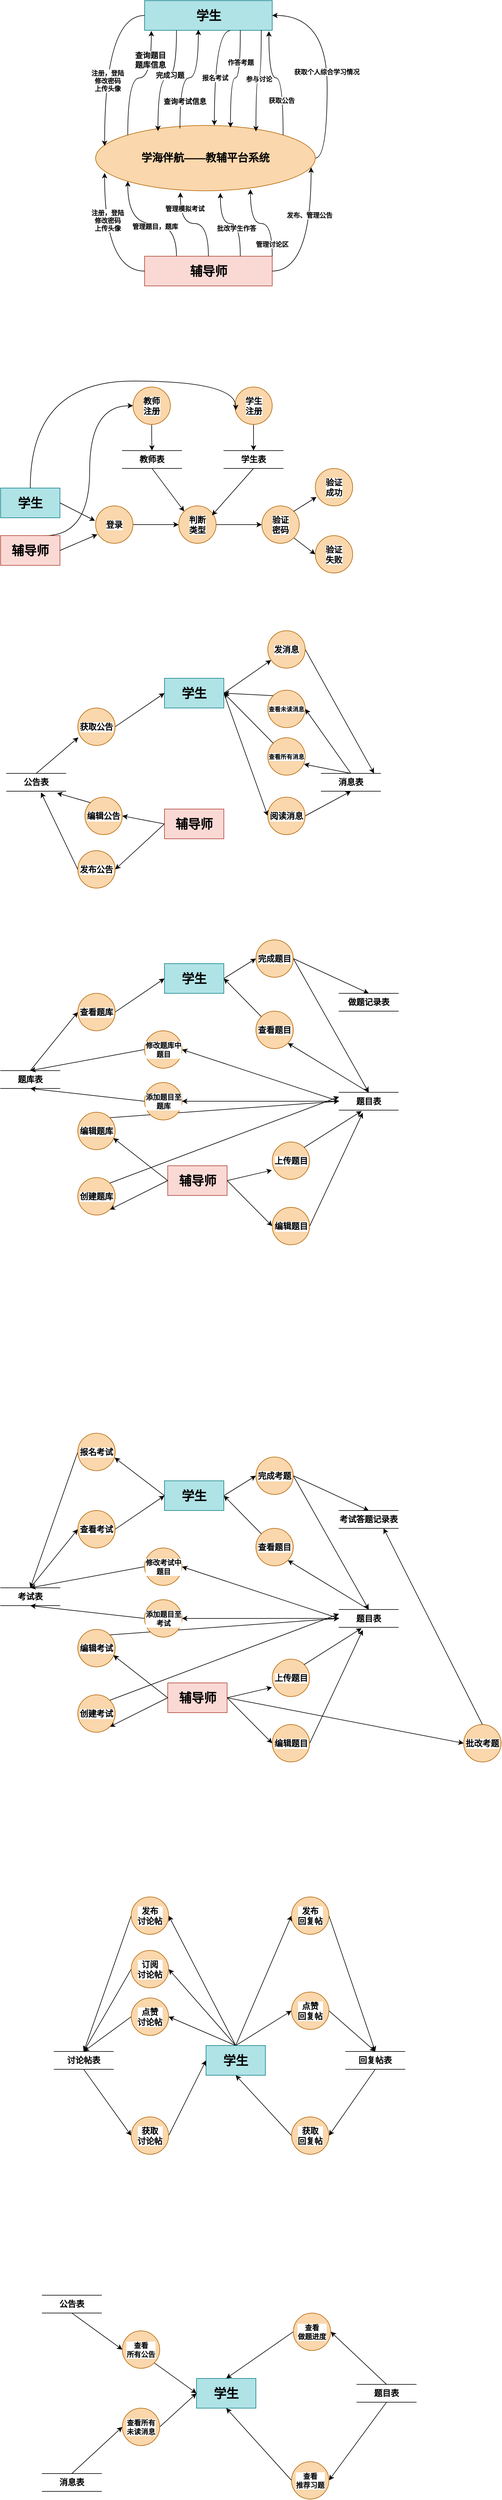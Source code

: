<mxfile version="24.7.8">
  <diagram name="第 1 页" id="v2_2Dc7-5PEHMZqlJjE3">
    <mxGraphModel dx="984" dy="657" grid="1" gridSize="10" guides="1" tooltips="1" connect="1" arrows="1" fold="1" page="1" pageScale="1" pageWidth="1654" pageHeight="2336" math="0" shadow="0">
      <root>
        <mxCell id="0" />
        <mxCell id="1" parent="0" />
        <mxCell id="tLp9bsCtpLtAsYpasFkf-10" style="edgeStyle=orthogonalEdgeStyle;shape=connector;curved=1;rounded=0;orthogonalLoop=1;jettySize=auto;html=1;exitX=0.602;exitY=1.01;exitDx=0;exitDy=0;strokeColor=default;align=center;verticalAlign=middle;fontFamily=Helvetica;fontSize=11;fontColor=default;labelBackgroundColor=default;endArrow=classic;exitPerimeter=0;" parent="1" edge="1">
          <mxGeometry relative="1" as="geometry">
            <mxPoint x="496.93" y="130.5" as="sourcePoint" />
            <mxPoint x="470" y="290" as="targetPoint" />
          </mxGeometry>
        </mxCell>
        <mxCell id="tLp9bsCtpLtAsYpasFkf-11" value="&lt;b&gt;报名考试&lt;/b&gt;" style="edgeLabel;html=1;align=center;verticalAlign=middle;resizable=0;points=[];fontFamily=Helvetica;fontSize=11;fontColor=default;labelBackgroundColor=default;" parent="tLp9bsCtpLtAsYpasFkf-10" vertex="1" connectable="0">
          <mxGeometry x="-0.143" y="-11" relative="1" as="geometry">
            <mxPoint x="11" y="26" as="offset" />
          </mxGeometry>
        </mxCell>
        <mxCell id="iAoOMjUcn91wNCpisa4y-1" value="&lt;font style=&quot;font-size: 21px;&quot;&gt;&lt;b&gt;学生&lt;/b&gt;&lt;/font&gt;" style="html=1;dashed=0;whiteSpace=wrap;fillColor=#b0e3e6;strokeColor=#0e8088;" parent="1" vertex="1">
          <mxGeometry x="352.5" y="80" width="215" height="50" as="geometry" />
        </mxCell>
        <mxCell id="tLp9bsCtpLtAsYpasFkf-22" style="edgeStyle=orthogonalEdgeStyle;shape=connector;curved=1;rounded=0;orthogonalLoop=1;jettySize=auto;html=1;exitX=1;exitY=0.5;exitDx=0;exitDy=0;entryX=1;entryY=0.5;entryDx=0;entryDy=0;strokeColor=default;align=center;verticalAlign=middle;fontFamily=Helvetica;fontSize=11;fontColor=default;labelBackgroundColor=default;endArrow=classic;" parent="1" source="iAoOMjUcn91wNCpisa4y-2" target="iAoOMjUcn91wNCpisa4y-1" edge="1">
          <mxGeometry relative="1" as="geometry" />
        </mxCell>
        <mxCell id="tLp9bsCtpLtAsYpasFkf-23" value="&lt;b&gt;获取个人综合学习情况&lt;/b&gt;" style="edgeLabel;html=1;align=center;verticalAlign=middle;resizable=0;points=[];fontFamily=Helvetica;fontSize=11;fontColor=default;labelBackgroundColor=default;" parent="tLp9bsCtpLtAsYpasFkf-22" vertex="1" connectable="0">
          <mxGeometry x="-0.384" y="1" relative="1" as="geometry">
            <mxPoint y="-57" as="offset" />
          </mxGeometry>
        </mxCell>
        <mxCell id="iAoOMjUcn91wNCpisa4y-2" value="&lt;b&gt;&lt;font style=&quot;font-size: 18px;&quot;&gt;学海伴航——教辅平台系统&lt;/font&gt;&lt;/b&gt;" style="shape=ellipse;html=1;dashed=0;whiteSpace=wrap;perimeter=ellipsePerimeter;fillColor=#fad7ac;strokeColor=#b46504;" parent="1" vertex="1">
          <mxGeometry x="270" y="290" width="370" height="110" as="geometry" />
        </mxCell>
        <mxCell id="tLp9bsCtpLtAsYpasFkf-24" style="edgeStyle=orthogonalEdgeStyle;shape=connector;curved=1;rounded=0;orthogonalLoop=1;jettySize=auto;html=1;exitX=0.25;exitY=0;exitDx=0;exitDy=0;entryX=0;entryY=1;entryDx=0;entryDy=0;strokeColor=default;align=center;verticalAlign=middle;fontFamily=Helvetica;fontSize=11;fontColor=default;labelBackgroundColor=default;endArrow=classic;" parent="1" source="iAoOMjUcn91wNCpisa4y-4" target="iAoOMjUcn91wNCpisa4y-2" edge="1">
          <mxGeometry relative="1" as="geometry" />
        </mxCell>
        <mxCell id="tLp9bsCtpLtAsYpasFkf-25" value="&lt;b&gt;管理题目，题库&lt;/b&gt;" style="edgeLabel;html=1;align=center;verticalAlign=middle;resizable=0;points=[];fontFamily=Helvetica;fontSize=11;fontColor=default;labelBackgroundColor=default;" parent="tLp9bsCtpLtAsYpasFkf-24" vertex="1" connectable="0">
          <mxGeometry x="-0.296" y="5" relative="1" as="geometry">
            <mxPoint x="-18" as="offset" />
          </mxGeometry>
        </mxCell>
        <mxCell id="iAoOMjUcn91wNCpisa4y-4" value="&lt;span style=&quot;font-size: 21px;&quot;&gt;&lt;b&gt;辅导师&lt;/b&gt;&lt;/span&gt;" style="html=1;dashed=0;whiteSpace=wrap;fillColor=#fad9d5;strokeColor=#ae4132;" parent="1" vertex="1">
          <mxGeometry x="352.5" y="510" width="215" height="50" as="geometry" />
        </mxCell>
        <mxCell id="iAoOMjUcn91wNCpisa4y-12" style="edgeStyle=orthogonalEdgeStyle;shape=connector;curved=1;rounded=0;orthogonalLoop=1;jettySize=auto;html=1;exitX=0;exitY=0.5;exitDx=0;exitDy=0;entryX=0.041;entryY=0.727;entryDx=0;entryDy=0;entryPerimeter=0;strokeColor=default;align=center;verticalAlign=middle;fontFamily=Helvetica;fontSize=11;fontColor=default;labelBackgroundColor=default;startArrow=none;startFill=0;endArrow=classic;" parent="1" source="iAoOMjUcn91wNCpisa4y-4" target="iAoOMjUcn91wNCpisa4y-2" edge="1">
          <mxGeometry relative="1" as="geometry" />
        </mxCell>
        <mxCell id="iAoOMjUcn91wNCpisa4y-21" value="&lt;b style=&quot;&quot;&gt;注册，登陆&lt;br&gt;修改密码&lt;br&gt;上传头像&lt;/b&gt;" style="edgeLabel;html=1;align=center;verticalAlign=middle;resizable=0;points=[];fontFamily=Helvetica;fontSize=11;fontColor=default;labelBackgroundColor=default;" parent="iAoOMjUcn91wNCpisa4y-12" vertex="1" connectable="0">
          <mxGeometry x="0.07" y="-9" relative="1" as="geometry">
            <mxPoint x="-4" y="-28" as="offset" />
          </mxGeometry>
        </mxCell>
        <mxCell id="iAoOMjUcn91wNCpisa4y-17" style="edgeStyle=orthogonalEdgeStyle;shape=connector;curved=1;rounded=0;orthogonalLoop=1;jettySize=auto;html=1;exitX=0;exitY=0.5;exitDx=0;exitDy=0;entryX=0.041;entryY=0.314;entryDx=0;entryDy=0;entryPerimeter=0;strokeColor=default;align=center;verticalAlign=middle;fontFamily=Helvetica;fontSize=11;fontColor=default;labelBackgroundColor=default;startArrow=none;startFill=0;endArrow=classic;" parent="1" source="iAoOMjUcn91wNCpisa4y-1" target="iAoOMjUcn91wNCpisa4y-2" edge="1">
          <mxGeometry relative="1" as="geometry" />
        </mxCell>
        <mxCell id="iAoOMjUcn91wNCpisa4y-20" value="&lt;b style=&quot;&quot;&gt;注册，登陆&lt;br&gt;修改密码&lt;br&gt;上传头像&lt;/b&gt;" style="edgeLabel;html=1;align=center;verticalAlign=middle;resizable=0;points=[];fontFamily=Helvetica;fontSize=11;fontColor=default;labelBackgroundColor=default;" parent="iAoOMjUcn91wNCpisa4y-17" vertex="1" connectable="0">
          <mxGeometry x="0.238" y="5" relative="1" as="geometry">
            <mxPoint as="offset" />
          </mxGeometry>
        </mxCell>
        <mxCell id="tLp9bsCtpLtAsYpasFkf-3" style="edgeStyle=orthogonalEdgeStyle;shape=connector;curved=1;rounded=0;orthogonalLoop=1;jettySize=auto;html=1;exitX=0;exitY=0;exitDx=0;exitDy=0;entryX=0.053;entryY=1.02;entryDx=0;entryDy=0;entryPerimeter=0;strokeColor=default;align=center;verticalAlign=middle;fontFamily=Helvetica;fontSize=11;fontColor=default;labelBackgroundColor=default;endArrow=classic;" parent="1" source="iAoOMjUcn91wNCpisa4y-2" target="iAoOMjUcn91wNCpisa4y-1" edge="1">
          <mxGeometry relative="1" as="geometry" />
        </mxCell>
        <mxCell id="tLp9bsCtpLtAsYpasFkf-4" value="&lt;b&gt;&lt;font style=&quot;font-size: 13px;&quot;&gt;查询题目&lt;/font&gt;&lt;/b&gt;&lt;div&gt;&lt;b&gt;&lt;font style=&quot;font-size: 13px;&quot;&gt;题库信息&lt;/font&gt;&lt;/b&gt;&lt;/div&gt;" style="edgeLabel;html=1;align=center;verticalAlign=middle;resizable=0;points=[];fontFamily=Helvetica;fontSize=11;fontColor=default;labelBackgroundColor=default;" parent="tLp9bsCtpLtAsYpasFkf-3" vertex="1" connectable="0">
          <mxGeometry x="0.074" y="1" relative="1" as="geometry">
            <mxPoint x="18" y="-29" as="offset" />
          </mxGeometry>
        </mxCell>
        <mxCell id="tLp9bsCtpLtAsYpasFkf-5" style="edgeStyle=orthogonalEdgeStyle;shape=connector;curved=1;rounded=0;orthogonalLoop=1;jettySize=auto;html=1;exitX=0.25;exitY=1;exitDx=0;exitDy=0;entryX=0.284;entryY=0.086;entryDx=0;entryDy=0;entryPerimeter=0;strokeColor=default;align=center;verticalAlign=middle;fontFamily=Helvetica;fontSize=11;fontColor=default;labelBackgroundColor=default;endArrow=classic;" parent="1" source="iAoOMjUcn91wNCpisa4y-1" target="iAoOMjUcn91wNCpisa4y-2" edge="1">
          <mxGeometry relative="1" as="geometry" />
        </mxCell>
        <mxCell id="tLp9bsCtpLtAsYpasFkf-6" value="&lt;b&gt;&lt;font style=&quot;font-size: 12px;&quot;&gt;完成习题&lt;/font&gt;&lt;/b&gt;" style="edgeLabel;html=1;align=center;verticalAlign=middle;resizable=0;points=[];fontFamily=Helvetica;fontSize=11;fontColor=default;labelBackgroundColor=default;" parent="tLp9bsCtpLtAsYpasFkf-5" vertex="1" connectable="0">
          <mxGeometry x="-0.09" y="-4" relative="1" as="geometry">
            <mxPoint as="offset" />
          </mxGeometry>
        </mxCell>
        <mxCell id="tLp9bsCtpLtAsYpasFkf-8" value="" style="endArrow=classic;html=1;rounded=0;strokeColor=default;align=center;verticalAlign=middle;fontFamily=Helvetica;fontSize=11;fontColor=default;labelBackgroundColor=default;edgeStyle=orthogonalEdgeStyle;curved=1;exitX=0.384;exitY=0.045;exitDx=0;exitDy=0;exitPerimeter=0;entryX=0.421;entryY=0.98;entryDx=0;entryDy=0;entryPerimeter=0;" parent="1" source="iAoOMjUcn91wNCpisa4y-2" target="iAoOMjUcn91wNCpisa4y-1" edge="1">
          <mxGeometry width="50" height="50" relative="1" as="geometry">
            <mxPoint x="460.0" y="172.97" as="sourcePoint" />
            <mxPoint x="577.92" y="250" as="targetPoint" />
          </mxGeometry>
        </mxCell>
        <mxCell id="tLp9bsCtpLtAsYpasFkf-9" value="&lt;b&gt;&lt;font style=&quot;font-size: 12px;&quot;&gt;查询考试信息&lt;/font&gt;&lt;/b&gt;" style="edgeLabel;html=1;align=center;verticalAlign=middle;resizable=0;points=[];fontFamily=Helvetica;fontSize=11;fontColor=default;labelBackgroundColor=default;" parent="tLp9bsCtpLtAsYpasFkf-8" vertex="1" connectable="0">
          <mxGeometry x="0.431" y="4" relative="1" as="geometry">
            <mxPoint x="-19" y="65" as="offset" />
          </mxGeometry>
        </mxCell>
        <mxCell id="tLp9bsCtpLtAsYpasFkf-12" style="edgeStyle=orthogonalEdgeStyle;shape=connector;curved=1;rounded=0;orthogonalLoop=1;jettySize=auto;html=1;exitX=0.75;exitY=1;exitDx=0;exitDy=0;entryX=0.614;entryY=0.032;entryDx=0;entryDy=0;entryPerimeter=0;strokeColor=default;align=center;verticalAlign=middle;fontFamily=Helvetica;fontSize=11;fontColor=default;labelBackgroundColor=default;endArrow=classic;" parent="1" source="iAoOMjUcn91wNCpisa4y-1" target="iAoOMjUcn91wNCpisa4y-2" edge="1">
          <mxGeometry relative="1" as="geometry" />
        </mxCell>
        <mxCell id="tLp9bsCtpLtAsYpasFkf-13" value="&lt;b&gt;作答考题&lt;/b&gt;" style="edgeLabel;html=1;align=center;verticalAlign=middle;resizable=0;points=[];fontFamily=Helvetica;fontSize=11;fontColor=default;labelBackgroundColor=default;" parent="tLp9bsCtpLtAsYpasFkf-12" vertex="1" connectable="0">
          <mxGeometry x="-0.417" relative="1" as="geometry">
            <mxPoint y="1" as="offset" />
          </mxGeometry>
        </mxCell>
        <mxCell id="tLp9bsCtpLtAsYpasFkf-14" style="edgeStyle=orthogonalEdgeStyle;shape=connector;curved=1;rounded=0;orthogonalLoop=1;jettySize=auto;html=1;exitX=0.914;exitY=0.99;exitDx=0;exitDy=0;entryX=0.73;entryY=0.091;entryDx=0;entryDy=0;entryPerimeter=0;strokeColor=default;align=center;verticalAlign=middle;fontFamily=Helvetica;fontSize=11;fontColor=default;labelBackgroundColor=default;endArrow=classic;exitPerimeter=0;" parent="1" source="iAoOMjUcn91wNCpisa4y-1" target="iAoOMjUcn91wNCpisa4y-2" edge="1">
          <mxGeometry relative="1" as="geometry" />
        </mxCell>
        <mxCell id="tLp9bsCtpLtAsYpasFkf-15" value="&lt;b&gt;参与讨论&lt;/b&gt;" style="edgeLabel;html=1;align=center;verticalAlign=middle;resizable=0;points=[];fontFamily=Helvetica;fontSize=11;fontColor=default;labelBackgroundColor=default;" parent="tLp9bsCtpLtAsYpasFkf-14" vertex="1" connectable="0">
          <mxGeometry x="-0.069" y="2" relative="1" as="geometry">
            <mxPoint x="-1" as="offset" />
          </mxGeometry>
        </mxCell>
        <mxCell id="tLp9bsCtpLtAsYpasFkf-16" style="edgeStyle=orthogonalEdgeStyle;shape=connector;curved=1;rounded=0;orthogonalLoop=1;jettySize=auto;html=1;exitX=1;exitY=0;exitDx=0;exitDy=0;entryX=0.974;entryY=1.03;entryDx=0;entryDy=0;entryPerimeter=0;strokeColor=default;align=center;verticalAlign=middle;fontFamily=Helvetica;fontSize=11;fontColor=default;labelBackgroundColor=default;endArrow=classic;" parent="1" source="iAoOMjUcn91wNCpisa4y-2" target="iAoOMjUcn91wNCpisa4y-1" edge="1">
          <mxGeometry relative="1" as="geometry" />
        </mxCell>
        <mxCell id="tLp9bsCtpLtAsYpasFkf-17" value="&lt;b&gt;获取公告&lt;/b&gt;" style="edgeLabel;html=1;align=center;verticalAlign=middle;resizable=0;points=[];fontFamily=Helvetica;fontSize=11;fontColor=default;labelBackgroundColor=default;" parent="tLp9bsCtpLtAsYpasFkf-16" vertex="1" connectable="0">
          <mxGeometry x="-0.409" y="3" relative="1" as="geometry">
            <mxPoint as="offset" />
          </mxGeometry>
        </mxCell>
        <mxCell id="tLp9bsCtpLtAsYpasFkf-26" style="edgeStyle=orthogonalEdgeStyle;shape=connector;curved=1;rounded=0;orthogonalLoop=1;jettySize=auto;html=1;exitX=0.5;exitY=0;exitDx=0;exitDy=0;entryX=0.386;entryY=1.023;entryDx=0;entryDy=0;entryPerimeter=0;strokeColor=default;align=center;verticalAlign=middle;fontFamily=Helvetica;fontSize=11;fontColor=default;labelBackgroundColor=default;endArrow=classic;" parent="1" source="iAoOMjUcn91wNCpisa4y-4" target="iAoOMjUcn91wNCpisa4y-2" edge="1">
          <mxGeometry relative="1" as="geometry" />
        </mxCell>
        <mxCell id="tLp9bsCtpLtAsYpasFkf-27" value="&lt;b&gt;管理模拟考试&lt;/b&gt;" style="edgeLabel;html=1;align=center;verticalAlign=middle;resizable=0;points=[];fontFamily=Helvetica;fontSize=11;fontColor=default;labelBackgroundColor=default;" parent="tLp9bsCtpLtAsYpasFkf-26" vertex="1" connectable="0">
          <mxGeometry x="-0.108" y="9" relative="1" as="geometry">
            <mxPoint x="-26" y="-34" as="offset" />
          </mxGeometry>
        </mxCell>
        <mxCell id="tLp9bsCtpLtAsYpasFkf-28" style="edgeStyle=orthogonalEdgeStyle;shape=connector;curved=1;rounded=0;orthogonalLoop=1;jettySize=auto;html=1;exitX=0.75;exitY=0;exitDx=0;exitDy=0;entryX=0.568;entryY=1.032;entryDx=0;entryDy=0;entryPerimeter=0;strokeColor=default;align=center;verticalAlign=middle;fontFamily=Helvetica;fontSize=11;fontColor=default;labelBackgroundColor=default;endArrow=classic;" parent="1" source="iAoOMjUcn91wNCpisa4y-4" target="iAoOMjUcn91wNCpisa4y-2" edge="1">
          <mxGeometry relative="1" as="geometry" />
        </mxCell>
        <mxCell id="tLp9bsCtpLtAsYpasFkf-29" value="&lt;b&gt;批改学生作答&lt;/b&gt;" style="edgeLabel;html=1;align=center;verticalAlign=middle;resizable=0;points=[];fontFamily=Helvetica;fontSize=11;fontColor=default;labelBackgroundColor=default;" parent="tLp9bsCtpLtAsYpasFkf-28" vertex="1" connectable="0">
          <mxGeometry x="-0.322" y="7" relative="1" as="geometry">
            <mxPoint as="offset" />
          </mxGeometry>
        </mxCell>
        <mxCell id="tLp9bsCtpLtAsYpasFkf-30" style="edgeStyle=orthogonalEdgeStyle;shape=connector;curved=1;rounded=0;orthogonalLoop=1;jettySize=auto;html=1;exitX=1;exitY=0;exitDx=0;exitDy=0;entryX=0.705;entryY=0.977;entryDx=0;entryDy=0;entryPerimeter=0;strokeColor=default;align=center;verticalAlign=middle;fontFamily=Helvetica;fontSize=11;fontColor=default;labelBackgroundColor=default;endArrow=classic;" parent="1" source="iAoOMjUcn91wNCpisa4y-4" target="iAoOMjUcn91wNCpisa4y-2" edge="1">
          <mxGeometry relative="1" as="geometry" />
        </mxCell>
        <mxCell id="tLp9bsCtpLtAsYpasFkf-31" value="&lt;b&gt;管理讨论区&lt;/b&gt;" style="edgeLabel;html=1;align=center;verticalAlign=middle;resizable=0;points=[];fontFamily=Helvetica;fontSize=11;fontColor=default;labelBackgroundColor=default;" parent="tLp9bsCtpLtAsYpasFkf-30" vertex="1" connectable="0">
          <mxGeometry x="-0.725" y="2" relative="1" as="geometry">
            <mxPoint x="1" as="offset" />
          </mxGeometry>
        </mxCell>
        <mxCell id="tLp9bsCtpLtAsYpasFkf-32" style="edgeStyle=orthogonalEdgeStyle;shape=connector;curved=1;rounded=0;orthogonalLoop=1;jettySize=auto;html=1;exitX=1;exitY=0.5;exitDx=0;exitDy=0;entryX=0.981;entryY=0.641;entryDx=0;entryDy=0;entryPerimeter=0;strokeColor=default;align=center;verticalAlign=middle;fontFamily=Helvetica;fontSize=11;fontColor=default;labelBackgroundColor=default;endArrow=classic;" parent="1" source="iAoOMjUcn91wNCpisa4y-4" target="iAoOMjUcn91wNCpisa4y-2" edge="1">
          <mxGeometry relative="1" as="geometry">
            <Array as="points">
              <mxPoint x="633" y="535" />
            </Array>
          </mxGeometry>
        </mxCell>
        <mxCell id="tLp9bsCtpLtAsYpasFkf-33" value="&lt;b&gt;发布、管理公告&lt;/b&gt;" style="edgeLabel;html=1;align=center;verticalAlign=middle;resizable=0;points=[];fontFamily=Helvetica;fontSize=11;fontColor=default;labelBackgroundColor=default;" parent="tLp9bsCtpLtAsYpasFkf-32" vertex="1" connectable="0">
          <mxGeometry x="-0.108" y="12" relative="1" as="geometry">
            <mxPoint x="9" y="-53" as="offset" />
          </mxGeometry>
        </mxCell>
        <mxCell id="tLp9bsCtpLtAsYpasFkf-34" value="&lt;font style=&quot;font-size: 21px;&quot;&gt;&lt;b&gt;学生&lt;/b&gt;&lt;/font&gt;" style="html=1;dashed=0;whiteSpace=wrap;fillColor=#b0e3e6;strokeColor=#0e8088;" parent="1" vertex="1">
          <mxGeometry x="110" y="900" width="100" height="50" as="geometry" />
        </mxCell>
        <mxCell id="FQMwpPrHmnt1rAGJVgXt-25" style="edgeStyle=orthogonalEdgeStyle;rounded=0;orthogonalLoop=1;jettySize=auto;html=1;exitX=0.75;exitY=0;exitDx=0;exitDy=0;entryX=0;entryY=0.5;entryDx=0;entryDy=0;curved=1;" parent="1" source="tLp9bsCtpLtAsYpasFkf-35" target="FQMwpPrHmnt1rAGJVgXt-17" edge="1">
          <mxGeometry relative="1" as="geometry">
            <Array as="points">
              <mxPoint x="260" y="980" />
              <mxPoint x="260" y="762" />
            </Array>
          </mxGeometry>
        </mxCell>
        <mxCell id="tLp9bsCtpLtAsYpasFkf-35" value="&lt;span style=&quot;font-size: 21px;&quot;&gt;&lt;b&gt;辅导师&lt;/b&gt;&lt;/span&gt;" style="html=1;dashed=0;whiteSpace=wrap;fillColor=#fad9d5;strokeColor=#ae4132;" parent="1" vertex="1">
          <mxGeometry x="110" y="980" width="100" height="50" as="geometry" />
        </mxCell>
        <mxCell id="FQMwpPrHmnt1rAGJVgXt-5" style="edgeStyle=orthogonalEdgeStyle;rounded=0;orthogonalLoop=1;jettySize=auto;html=1;exitX=1;exitY=0.5;exitDx=0;exitDy=0;entryX=0;entryY=0.5;entryDx=0;entryDy=0;" parent="1" source="tLp9bsCtpLtAsYpasFkf-36" target="FQMwpPrHmnt1rAGJVgXt-4" edge="1">
          <mxGeometry relative="1" as="geometry" />
        </mxCell>
        <mxCell id="tLp9bsCtpLtAsYpasFkf-36" value="&lt;b style=&quot;&quot;&gt;&lt;font style=&quot;font-size: 14px;&quot;&gt;登录&lt;/font&gt;&lt;/b&gt;" style="ellipse;whiteSpace=wrap;html=1;aspect=fixed;fontFamily=Helvetica;fontSize=11;labelBackgroundColor=default;fillColor=#fad7ac;strokeColor=#b46504;" parent="1" vertex="1">
          <mxGeometry x="270" y="930" width="63" height="63" as="geometry" />
        </mxCell>
        <mxCell id="FQMwpPrHmnt1rAGJVgXt-1" style="rounded=0;orthogonalLoop=1;jettySize=auto;html=1;exitX=1;exitY=0.5;exitDx=0;exitDy=0;entryX=-0.016;entryY=0.397;entryDx=0;entryDy=0;entryPerimeter=0;" parent="1" source="tLp9bsCtpLtAsYpasFkf-34" target="tLp9bsCtpLtAsYpasFkf-36" edge="1">
          <mxGeometry relative="1" as="geometry" />
        </mxCell>
        <mxCell id="FQMwpPrHmnt1rAGJVgXt-2" style="rounded=0;orthogonalLoop=1;jettySize=auto;html=1;exitX=1;exitY=0.5;exitDx=0;exitDy=0;entryX=0.048;entryY=0.762;entryDx=0;entryDy=0;entryPerimeter=0;" parent="1" source="tLp9bsCtpLtAsYpasFkf-35" target="tLp9bsCtpLtAsYpasFkf-36" edge="1">
          <mxGeometry relative="1" as="geometry" />
        </mxCell>
        <mxCell id="FQMwpPrHmnt1rAGJVgXt-7" style="edgeStyle=orthogonalEdgeStyle;rounded=0;orthogonalLoop=1;jettySize=auto;html=1;exitX=1;exitY=0.5;exitDx=0;exitDy=0;entryX=0;entryY=0.5;entryDx=0;entryDy=0;" parent="1" source="FQMwpPrHmnt1rAGJVgXt-4" target="FQMwpPrHmnt1rAGJVgXt-6" edge="1">
          <mxGeometry relative="1" as="geometry" />
        </mxCell>
        <mxCell id="FQMwpPrHmnt1rAGJVgXt-4" value="&lt;b style=&quot;&quot;&gt;&lt;font style=&quot;font-size: 14px;&quot;&gt;判断&lt;/font&gt;&lt;/b&gt;&lt;div&gt;&lt;b style=&quot;&quot;&gt;&lt;font style=&quot;font-size: 14px;&quot;&gt;类型&lt;/font&gt;&lt;/b&gt;&lt;/div&gt;" style="ellipse;whiteSpace=wrap;html=1;aspect=fixed;fontFamily=Helvetica;fontSize=11;labelBackgroundColor=default;fillColor=#fad7ac;strokeColor=#b46504;" parent="1" vertex="1">
          <mxGeometry x="410" y="930" width="63" height="63" as="geometry" />
        </mxCell>
        <mxCell id="FQMwpPrHmnt1rAGJVgXt-15" style="rounded=0;orthogonalLoop=1;jettySize=auto;html=1;exitX=1;exitY=1;exitDx=0;exitDy=0;entryX=0;entryY=0.5;entryDx=0;entryDy=0;" parent="1" source="FQMwpPrHmnt1rAGJVgXt-6" target="FQMwpPrHmnt1rAGJVgXt-12" edge="1">
          <mxGeometry relative="1" as="geometry" />
        </mxCell>
        <mxCell id="FQMwpPrHmnt1rAGJVgXt-6" value="&lt;font style=&quot;font-size: 14px;&quot;&gt;&lt;b&gt;验证&lt;/b&gt;&lt;/font&gt;&lt;div&gt;&lt;font style=&quot;font-size: 14px;&quot;&gt;&lt;b&gt;密码&lt;/b&gt;&lt;/font&gt;&lt;/div&gt;" style="ellipse;whiteSpace=wrap;html=1;aspect=fixed;fontFamily=Helvetica;fontSize=11;labelBackgroundColor=default;fillColor=#fad7ac;strokeColor=#b46504;" parent="1" vertex="1">
          <mxGeometry x="550" y="930" width="63" height="63" as="geometry" />
        </mxCell>
        <mxCell id="FQMwpPrHmnt1rAGJVgXt-12" value="&lt;b style=&quot;&quot;&gt;&lt;font style=&quot;font-size: 14px;&quot;&gt;验证&lt;/font&gt;&lt;/b&gt;&lt;div&gt;&lt;b style=&quot;&quot;&gt;&lt;font style=&quot;font-size: 14px;&quot;&gt;失败&lt;/font&gt;&lt;/b&gt;&lt;/div&gt;" style="ellipse;whiteSpace=wrap;html=1;aspect=fixed;fontFamily=Helvetica;fontSize=11;labelBackgroundColor=default;fillColor=#fad7ac;strokeColor=#b46504;" parent="1" vertex="1">
          <mxGeometry x="640" y="980" width="63" height="63" as="geometry" />
        </mxCell>
        <mxCell id="FQMwpPrHmnt1rAGJVgXt-13" value="&lt;b style=&quot;&quot;&gt;&lt;font style=&quot;font-size: 14px;&quot;&gt;验证&lt;/font&gt;&lt;/b&gt;&lt;div&gt;&lt;b style=&quot;&quot;&gt;&lt;font style=&quot;font-size: 14px;&quot;&gt;成功&lt;/font&gt;&lt;/b&gt;&lt;/div&gt;" style="ellipse;whiteSpace=wrap;html=1;aspect=fixed;fontFamily=Helvetica;fontSize=11;labelBackgroundColor=default;fillColor=#fad7ac;strokeColor=#b46504;" parent="1" vertex="1">
          <mxGeometry x="640" y="867" width="63" height="63" as="geometry" />
        </mxCell>
        <mxCell id="FQMwpPrHmnt1rAGJVgXt-14" style="rounded=0;orthogonalLoop=1;jettySize=auto;html=1;exitX=1;exitY=0;exitDx=0;exitDy=0;entryX=0.032;entryY=0.762;entryDx=0;entryDy=0;entryPerimeter=0;" parent="1" source="FQMwpPrHmnt1rAGJVgXt-6" target="FQMwpPrHmnt1rAGJVgXt-13" edge="1">
          <mxGeometry relative="1" as="geometry" />
        </mxCell>
        <mxCell id="FQMwpPrHmnt1rAGJVgXt-20" style="edgeStyle=orthogonalEdgeStyle;rounded=0;orthogonalLoop=1;jettySize=auto;html=1;exitX=0.5;exitY=1;exitDx=0;exitDy=0;" parent="1" source="FQMwpPrHmnt1rAGJVgXt-16" target="FQMwpPrHmnt1rAGJVgXt-19" edge="1">
          <mxGeometry relative="1" as="geometry" />
        </mxCell>
        <mxCell id="FQMwpPrHmnt1rAGJVgXt-16" value="&lt;b style=&quot;&quot;&gt;&lt;font style=&quot;font-size: 14px;&quot;&gt;学生&lt;/font&gt;&lt;/b&gt;&lt;div&gt;&lt;b style=&quot;&quot;&gt;&lt;font style=&quot;font-size: 14px;&quot;&gt;注册&lt;/font&gt;&lt;/b&gt;&lt;/div&gt;" style="ellipse;whiteSpace=wrap;html=1;aspect=fixed;fontFamily=Helvetica;fontSize=11;labelBackgroundColor=default;fillColor=#fad7ac;strokeColor=#b46504;" parent="1" vertex="1">
          <mxGeometry x="504.5" y="730" width="63" height="63" as="geometry" />
        </mxCell>
        <mxCell id="FQMwpPrHmnt1rAGJVgXt-22" style="edgeStyle=orthogonalEdgeStyle;rounded=0;orthogonalLoop=1;jettySize=auto;html=1;exitX=0.5;exitY=1;exitDx=0;exitDy=0;entryX=0.5;entryY=0;entryDx=0;entryDy=0;" parent="1" source="FQMwpPrHmnt1rAGJVgXt-17" target="FQMwpPrHmnt1rAGJVgXt-18" edge="1">
          <mxGeometry relative="1" as="geometry" />
        </mxCell>
        <mxCell id="FQMwpPrHmnt1rAGJVgXt-17" value="&lt;div&gt;&lt;span style=&quot;font-size: 14px;&quot;&gt;&lt;b&gt;教师&lt;/b&gt;&lt;/span&gt;&lt;/div&gt;&lt;b style=&quot;&quot;&gt;&lt;font style=&quot;font-size: 14px;&quot;&gt;注册&lt;/font&gt;&lt;/b&gt;" style="ellipse;whiteSpace=wrap;html=1;aspect=fixed;fontFamily=Helvetica;fontSize=11;labelBackgroundColor=default;fillColor=#fad7ac;strokeColor=#b46504;" parent="1" vertex="1">
          <mxGeometry x="333" y="730" width="63" height="63" as="geometry" />
        </mxCell>
        <mxCell id="FQMwpPrHmnt1rAGJVgXt-23" style="rounded=0;orthogonalLoop=1;jettySize=auto;html=1;exitX=0.5;exitY=1;exitDx=0;exitDy=0;entryX=0;entryY=0;entryDx=0;entryDy=0;" parent="1" source="FQMwpPrHmnt1rAGJVgXt-18" target="FQMwpPrHmnt1rAGJVgXt-4" edge="1">
          <mxGeometry relative="1" as="geometry" />
        </mxCell>
        <mxCell id="FQMwpPrHmnt1rAGJVgXt-18" value="&lt;b&gt;&lt;font style=&quot;font-size: 14px;&quot;&gt;教师表&lt;/font&gt;&lt;/b&gt;" style="html=1;dashed=0;whiteSpace=wrap;shape=partialRectangle;right=0;left=0;" parent="1" vertex="1">
          <mxGeometry x="315" y="837" width="100" height="30" as="geometry" />
        </mxCell>
        <mxCell id="FQMwpPrHmnt1rAGJVgXt-19" value="&lt;b&gt;&lt;font style=&quot;font-size: 14px;&quot;&gt;学生表&lt;/font&gt;&lt;/b&gt;" style="html=1;dashed=0;whiteSpace=wrap;shape=partialRectangle;right=0;left=0;" parent="1" vertex="1">
          <mxGeometry x="486" y="837" width="100" height="30" as="geometry" />
        </mxCell>
        <mxCell id="FQMwpPrHmnt1rAGJVgXt-21" style="rounded=0;orthogonalLoop=1;jettySize=auto;html=1;exitX=0.5;exitY=1;exitDx=0;exitDy=0;entryX=0.889;entryY=0.254;entryDx=0;entryDy=0;entryPerimeter=0;" parent="1" source="FQMwpPrHmnt1rAGJVgXt-19" target="FQMwpPrHmnt1rAGJVgXt-4" edge="1">
          <mxGeometry relative="1" as="geometry" />
        </mxCell>
        <mxCell id="FQMwpPrHmnt1rAGJVgXt-24" style="edgeStyle=orthogonalEdgeStyle;rounded=0;orthogonalLoop=1;jettySize=auto;html=1;exitX=0.5;exitY=0;exitDx=0;exitDy=0;entryX=0.024;entryY=0.619;entryDx=0;entryDy=0;entryPerimeter=0;curved=1;" parent="1" source="tLp9bsCtpLtAsYpasFkf-34" target="FQMwpPrHmnt1rAGJVgXt-16" edge="1">
          <mxGeometry relative="1" as="geometry">
            <Array as="points">
              <mxPoint x="160" y="720" />
              <mxPoint x="506" y="720" />
            </Array>
          </mxGeometry>
        </mxCell>
        <mxCell id="ayIQnvms0I3M6-oG9JW9-16" style="edgeStyle=none;shape=connector;rounded=0;orthogonalLoop=1;jettySize=auto;html=1;exitX=1;exitY=0.5;exitDx=0;exitDy=0;strokeColor=default;align=center;verticalAlign=middle;fontFamily=Helvetica;fontSize=11;fontColor=default;labelBackgroundColor=default;endArrow=classic;" edge="1" parent="1" source="ayIQnvms0I3M6-oG9JW9-1" target="ayIQnvms0I3M6-oG9JW9-15">
          <mxGeometry relative="1" as="geometry" />
        </mxCell>
        <mxCell id="ayIQnvms0I3M6-oG9JW9-25" style="edgeStyle=none;shape=connector;rounded=0;orthogonalLoop=1;jettySize=auto;html=1;exitX=1;exitY=0.5;exitDx=0;exitDy=0;entryX=0;entryY=0.5;entryDx=0;entryDy=0;strokeColor=default;align=center;verticalAlign=middle;fontFamily=Helvetica;fontSize=11;fontColor=default;labelBackgroundColor=default;endArrow=classic;" edge="1" parent="1" source="ayIQnvms0I3M6-oG9JW9-1" target="ayIQnvms0I3M6-oG9JW9-24">
          <mxGeometry relative="1" as="geometry" />
        </mxCell>
        <mxCell id="ayIQnvms0I3M6-oG9JW9-1" value="&lt;font style=&quot;font-size: 21px;&quot;&gt;&lt;b&gt;学生&lt;/b&gt;&lt;/font&gt;" style="html=1;dashed=0;whiteSpace=wrap;fillColor=#b0e3e6;strokeColor=#0e8088;" vertex="1" parent="1">
          <mxGeometry x="386" y="1220" width="100" height="50" as="geometry" />
        </mxCell>
        <mxCell id="ayIQnvms0I3M6-oG9JW9-7" style="rounded=0;orthogonalLoop=1;jettySize=auto;html=1;exitX=0;exitY=0.5;exitDx=0;exitDy=0;entryX=1;entryY=0.5;entryDx=0;entryDy=0;" edge="1" parent="1" source="ayIQnvms0I3M6-oG9JW9-2" target="ayIQnvms0I3M6-oG9JW9-6">
          <mxGeometry relative="1" as="geometry" />
        </mxCell>
        <mxCell id="ayIQnvms0I3M6-oG9JW9-10" style="edgeStyle=none;shape=connector;rounded=0;orthogonalLoop=1;jettySize=auto;html=1;exitX=0;exitY=0.5;exitDx=0;exitDy=0;entryX=1;entryY=0.5;entryDx=0;entryDy=0;strokeColor=default;align=center;verticalAlign=middle;fontFamily=Helvetica;fontSize=11;fontColor=default;labelBackgroundColor=default;endArrow=classic;" edge="1" parent="1" source="ayIQnvms0I3M6-oG9JW9-2" target="ayIQnvms0I3M6-oG9JW9-9">
          <mxGeometry relative="1" as="geometry" />
        </mxCell>
        <mxCell id="ayIQnvms0I3M6-oG9JW9-2" value="&lt;span style=&quot;font-size: 21px;&quot;&gt;&lt;b&gt;辅导师&lt;/b&gt;&lt;/span&gt;" style="html=1;dashed=0;whiteSpace=wrap;fillColor=#fad9d5;strokeColor=#ae4132;" vertex="1" parent="1">
          <mxGeometry x="386" y="1440" width="100" height="50" as="geometry" />
        </mxCell>
        <mxCell id="ayIQnvms0I3M6-oG9JW9-27" style="edgeStyle=none;shape=connector;rounded=0;orthogonalLoop=1;jettySize=auto;html=1;exitX=0.5;exitY=0;exitDx=0;exitDy=0;entryX=1;entryY=0.5;entryDx=0;entryDy=0;strokeColor=default;align=center;verticalAlign=middle;fontFamily=Helvetica;fontSize=11;fontColor=default;labelBackgroundColor=default;endArrow=classic;" edge="1" parent="1" source="ayIQnvms0I3M6-oG9JW9-3" target="ayIQnvms0I3M6-oG9JW9-18">
          <mxGeometry relative="1" as="geometry" />
        </mxCell>
        <mxCell id="ayIQnvms0I3M6-oG9JW9-3" value="&lt;b&gt;&lt;font style=&quot;font-size: 14px;&quot;&gt;消息表&lt;/font&gt;&lt;/b&gt;" style="html=1;dashed=0;whiteSpace=wrap;shape=partialRectangle;right=0;left=0;" vertex="1" parent="1">
          <mxGeometry x="650" y="1380" width="100" height="30" as="geometry" />
        </mxCell>
        <mxCell id="ayIQnvms0I3M6-oG9JW9-4" value="&lt;b&gt;&lt;font style=&quot;font-size: 14px;&quot;&gt;公告表&lt;/font&gt;&lt;/b&gt;" style="html=1;dashed=0;whiteSpace=wrap;shape=partialRectangle;right=0;left=0;" vertex="1" parent="1">
          <mxGeometry x="120" y="1380" width="100" height="30" as="geometry" />
        </mxCell>
        <mxCell id="ayIQnvms0I3M6-oG9JW9-6" value="&lt;b style=&quot;&quot;&gt;&lt;font style=&quot;font-size: 14px;&quot;&gt;发布公告&lt;/font&gt;&lt;/b&gt;" style="ellipse;whiteSpace=wrap;html=1;aspect=fixed;fontFamily=Helvetica;fontSize=11;labelBackgroundColor=default;fillColor=#fad7ac;strokeColor=#b46504;" vertex="1" parent="1">
          <mxGeometry x="240" y="1510" width="63" height="63" as="geometry" />
        </mxCell>
        <mxCell id="ayIQnvms0I3M6-oG9JW9-8" style="edgeStyle=none;shape=connector;rounded=0;orthogonalLoop=1;jettySize=auto;html=1;exitX=0;exitY=0.5;exitDx=0;exitDy=0;entryX=0.58;entryY=1.067;entryDx=0;entryDy=0;entryPerimeter=0;strokeColor=default;align=center;verticalAlign=middle;fontFamily=Helvetica;fontSize=11;fontColor=default;labelBackgroundColor=default;endArrow=classic;" edge="1" parent="1" source="ayIQnvms0I3M6-oG9JW9-6" target="ayIQnvms0I3M6-oG9JW9-4">
          <mxGeometry relative="1" as="geometry" />
        </mxCell>
        <mxCell id="ayIQnvms0I3M6-oG9JW9-9" value="&lt;b style=&quot;&quot;&gt;&lt;font style=&quot;font-size: 14px;&quot;&gt;编辑公告&lt;/font&gt;&lt;/b&gt;" style="ellipse;whiteSpace=wrap;html=1;aspect=fixed;fontFamily=Helvetica;fontSize=11;labelBackgroundColor=default;fillColor=#fad7ac;strokeColor=#b46504;fontColor=default;" vertex="1" parent="1">
          <mxGeometry x="252" y="1420" width="63" height="63" as="geometry" />
        </mxCell>
        <mxCell id="ayIQnvms0I3M6-oG9JW9-11" style="edgeStyle=none;shape=connector;rounded=0;orthogonalLoop=1;jettySize=auto;html=1;exitX=0;exitY=0;exitDx=0;exitDy=0;entryX=0.85;entryY=1.1;entryDx=0;entryDy=0;entryPerimeter=0;strokeColor=default;align=center;verticalAlign=middle;fontFamily=Helvetica;fontSize=11;fontColor=default;labelBackgroundColor=default;endArrow=classic;" edge="1" parent="1" source="ayIQnvms0I3M6-oG9JW9-9" target="ayIQnvms0I3M6-oG9JW9-4">
          <mxGeometry relative="1" as="geometry" />
        </mxCell>
        <mxCell id="ayIQnvms0I3M6-oG9JW9-14" style="edgeStyle=none;shape=connector;rounded=0;orthogonalLoop=1;jettySize=auto;html=1;exitX=1;exitY=0.5;exitDx=0;exitDy=0;entryX=0;entryY=0.5;entryDx=0;entryDy=0;strokeColor=default;align=center;verticalAlign=middle;fontFamily=Helvetica;fontSize=11;fontColor=default;labelBackgroundColor=default;endArrow=classic;" edge="1" parent="1" source="ayIQnvms0I3M6-oG9JW9-12" target="ayIQnvms0I3M6-oG9JW9-1">
          <mxGeometry relative="1" as="geometry" />
        </mxCell>
        <mxCell id="ayIQnvms0I3M6-oG9JW9-12" value="&lt;b style=&quot;&quot;&gt;&lt;font style=&quot;font-size: 14px;&quot;&gt;获取公告&lt;/font&gt;&lt;/b&gt;" style="ellipse;whiteSpace=wrap;html=1;aspect=fixed;fontFamily=Helvetica;fontSize=11;labelBackgroundColor=default;fillColor=#fad7ac;strokeColor=#b46504;fontColor=default;" vertex="1" parent="1">
          <mxGeometry x="240" y="1270" width="63" height="63" as="geometry" />
        </mxCell>
        <mxCell id="ayIQnvms0I3M6-oG9JW9-17" style="edgeStyle=none;shape=connector;rounded=0;orthogonalLoop=1;jettySize=auto;html=1;exitX=1;exitY=0.5;exitDx=0;exitDy=0;strokeColor=default;align=center;verticalAlign=middle;fontFamily=Helvetica;fontSize=11;fontColor=default;labelBackgroundColor=default;endArrow=classic;entryX=0.89;entryY=0;entryDx=0;entryDy=0;entryPerimeter=0;" edge="1" parent="1" source="ayIQnvms0I3M6-oG9JW9-15" target="ayIQnvms0I3M6-oG9JW9-3">
          <mxGeometry relative="1" as="geometry" />
        </mxCell>
        <mxCell id="ayIQnvms0I3M6-oG9JW9-15" value="&lt;b style=&quot;&quot;&gt;&lt;font style=&quot;font-size: 14px;&quot;&gt;发消息&lt;/font&gt;&lt;/b&gt;" style="ellipse;whiteSpace=wrap;html=1;aspect=fixed;fontFamily=Helvetica;fontSize=11;labelBackgroundColor=default;fillColor=#fad7ac;strokeColor=#b46504;fontColor=default;" vertex="1" parent="1">
          <mxGeometry x="560" y="1140" width="63" height="63" as="geometry" />
        </mxCell>
        <mxCell id="ayIQnvms0I3M6-oG9JW9-30" style="edgeStyle=none;shape=connector;rounded=0;orthogonalLoop=1;jettySize=auto;html=1;exitX=0;exitY=0;exitDx=0;exitDy=0;entryX=1;entryY=0.5;entryDx=0;entryDy=0;strokeColor=default;align=center;verticalAlign=middle;fontFamily=Helvetica;fontSize=11;fontColor=default;labelBackgroundColor=default;endArrow=classic;" edge="1" parent="1" source="ayIQnvms0I3M6-oG9JW9-18" target="ayIQnvms0I3M6-oG9JW9-1">
          <mxGeometry relative="1" as="geometry" />
        </mxCell>
        <mxCell id="ayIQnvms0I3M6-oG9JW9-18" value="&lt;b style=&quot;&quot;&gt;&lt;font style=&quot;font-size: 10px;&quot;&gt;查看未读消息&lt;/font&gt;&lt;/b&gt;" style="ellipse;whiteSpace=wrap;html=1;aspect=fixed;fontFamily=Helvetica;fontSize=11;labelBackgroundColor=default;fillColor=#fad7ac;strokeColor=#b46504;fontColor=default;" vertex="1" parent="1">
          <mxGeometry x="560" y="1240" width="63" height="63" as="geometry" />
        </mxCell>
        <mxCell id="ayIQnvms0I3M6-oG9JW9-31" style="edgeStyle=none;shape=connector;rounded=0;orthogonalLoop=1;jettySize=auto;html=1;exitX=0;exitY=0;exitDx=0;exitDy=0;entryX=1;entryY=0.5;entryDx=0;entryDy=0;strokeColor=default;align=center;verticalAlign=middle;fontFamily=Helvetica;fontSize=11;fontColor=default;labelBackgroundColor=default;endArrow=classic;" edge="1" parent="1" source="ayIQnvms0I3M6-oG9JW9-21" target="ayIQnvms0I3M6-oG9JW9-1">
          <mxGeometry relative="1" as="geometry" />
        </mxCell>
        <mxCell id="ayIQnvms0I3M6-oG9JW9-21" value="&lt;b style=&quot;&quot;&gt;&lt;font style=&quot;font-size: 10px;&quot;&gt;查看所有消息&lt;/font&gt;&lt;/b&gt;" style="ellipse;whiteSpace=wrap;html=1;aspect=fixed;fontFamily=Helvetica;fontSize=11;labelBackgroundColor=default;fillColor=#fad7ac;strokeColor=#b46504;fontColor=default;" vertex="1" parent="1">
          <mxGeometry x="560" y="1320" width="63" height="63" as="geometry" />
        </mxCell>
        <mxCell id="ayIQnvms0I3M6-oG9JW9-26" style="edgeStyle=none;shape=connector;rounded=0;orthogonalLoop=1;jettySize=auto;html=1;exitX=1;exitY=0.5;exitDx=0;exitDy=0;entryX=0.5;entryY=1;entryDx=0;entryDy=0;strokeColor=default;align=center;verticalAlign=middle;fontFamily=Helvetica;fontSize=11;fontColor=default;labelBackgroundColor=default;endArrow=classic;" edge="1" parent="1" source="ayIQnvms0I3M6-oG9JW9-24" target="ayIQnvms0I3M6-oG9JW9-3">
          <mxGeometry relative="1" as="geometry" />
        </mxCell>
        <mxCell id="ayIQnvms0I3M6-oG9JW9-24" value="&lt;b style=&quot;&quot;&gt;&lt;font style=&quot;font-size: 14px;&quot;&gt;阅读消息&lt;/font&gt;&lt;/b&gt;" style="ellipse;whiteSpace=wrap;html=1;aspect=fixed;fontFamily=Helvetica;fontSize=11;labelBackgroundColor=default;fillColor=#fad7ac;strokeColor=#b46504;fontColor=default;" vertex="1" parent="1">
          <mxGeometry x="560" y="1420" width="63" height="63" as="geometry" />
        </mxCell>
        <mxCell id="ayIQnvms0I3M6-oG9JW9-28" style="edgeStyle=none;shape=connector;rounded=0;orthogonalLoop=1;jettySize=auto;html=1;exitX=0.5;exitY=0;exitDx=0;exitDy=0;entryX=0.968;entryY=0.706;entryDx=0;entryDy=0;entryPerimeter=0;strokeColor=default;align=center;verticalAlign=middle;fontFamily=Helvetica;fontSize=11;fontColor=default;labelBackgroundColor=default;endArrow=classic;" edge="1" parent="1" source="ayIQnvms0I3M6-oG9JW9-3" target="ayIQnvms0I3M6-oG9JW9-21">
          <mxGeometry relative="1" as="geometry" />
        </mxCell>
        <mxCell id="ayIQnvms0I3M6-oG9JW9-32" style="edgeStyle=none;shape=connector;rounded=0;orthogonalLoop=1;jettySize=auto;html=1;exitX=0.5;exitY=0;exitDx=0;exitDy=0;entryX=0.016;entryY=0.786;entryDx=0;entryDy=0;entryPerimeter=0;strokeColor=default;align=center;verticalAlign=middle;fontFamily=Helvetica;fontSize=11;fontColor=default;labelBackgroundColor=default;endArrow=classic;" edge="1" parent="1" source="ayIQnvms0I3M6-oG9JW9-4" target="ayIQnvms0I3M6-oG9JW9-12">
          <mxGeometry relative="1" as="geometry" />
        </mxCell>
        <mxCell id="ayIQnvms0I3M6-oG9JW9-49" style="edgeStyle=none;shape=connector;rounded=0;orthogonalLoop=1;jettySize=auto;html=1;exitX=1;exitY=0.5;exitDx=0;exitDy=0;entryX=0;entryY=0.5;entryDx=0;entryDy=0;strokeColor=default;align=center;verticalAlign=middle;fontFamily=Helvetica;fontSize=11;fontColor=default;labelBackgroundColor=default;endArrow=classic;" edge="1" parent="1" source="ayIQnvms0I3M6-oG9JW9-33" target="ayIQnvms0I3M6-oG9JW9-47">
          <mxGeometry relative="1" as="geometry" />
        </mxCell>
        <mxCell id="ayIQnvms0I3M6-oG9JW9-33" value="&lt;font style=&quot;font-size: 21px;&quot;&gt;&lt;b&gt;学生&lt;/b&gt;&lt;/font&gt;" style="html=1;dashed=0;whiteSpace=wrap;fillColor=#b0e3e6;strokeColor=#0e8088;" vertex="1" parent="1">
          <mxGeometry x="386" y="1700" width="100" height="50" as="geometry" />
        </mxCell>
        <mxCell id="ayIQnvms0I3M6-oG9JW9-41" style="edgeStyle=none;shape=connector;rounded=0;orthogonalLoop=1;jettySize=auto;html=1;exitX=1;exitY=0.5;exitDx=0;exitDy=0;entryX=0;entryY=0.5;entryDx=0;entryDy=0;strokeColor=default;align=center;verticalAlign=middle;fontFamily=Helvetica;fontSize=11;fontColor=default;labelBackgroundColor=default;endArrow=classic;" edge="1" parent="1" source="ayIQnvms0I3M6-oG9JW9-34" target="ayIQnvms0I3M6-oG9JW9-40">
          <mxGeometry relative="1" as="geometry" />
        </mxCell>
        <mxCell id="ayIQnvms0I3M6-oG9JW9-54" style="edgeStyle=none;shape=connector;rounded=0;orthogonalLoop=1;jettySize=auto;html=1;exitX=0;exitY=0.5;exitDx=0;exitDy=0;entryX=1;entryY=1;entryDx=0;entryDy=0;strokeColor=default;align=center;verticalAlign=middle;fontFamily=Helvetica;fontSize=11;fontColor=default;labelBackgroundColor=default;endArrow=classic;" edge="1" parent="1" source="ayIQnvms0I3M6-oG9JW9-34" target="ayIQnvms0I3M6-oG9JW9-53">
          <mxGeometry relative="1" as="geometry" />
        </mxCell>
        <mxCell id="ayIQnvms0I3M6-oG9JW9-34" value="&lt;span style=&quot;font-size: 21px;&quot;&gt;&lt;b&gt;辅导师&lt;/b&gt;&lt;/span&gt;" style="html=1;dashed=0;whiteSpace=wrap;fillColor=#fad9d5;strokeColor=#ae4132;" vertex="1" parent="1">
          <mxGeometry x="391.5" y="2040" width="100" height="50" as="geometry" />
        </mxCell>
        <mxCell id="ayIQnvms0I3M6-oG9JW9-45" style="edgeStyle=none;shape=connector;rounded=0;orthogonalLoop=1;jettySize=auto;html=1;exitX=0.5;exitY=0;exitDx=0;exitDy=0;entryX=1;entryY=1;entryDx=0;entryDy=0;strokeColor=default;align=center;verticalAlign=middle;fontFamily=Helvetica;fontSize=11;fontColor=default;labelBackgroundColor=default;endArrow=classic;" edge="1" parent="1" source="ayIQnvms0I3M6-oG9JW9-35" target="ayIQnvms0I3M6-oG9JW9-44">
          <mxGeometry relative="1" as="geometry" />
        </mxCell>
        <mxCell id="ayIQnvms0I3M6-oG9JW9-96" style="edgeStyle=none;shape=connector;rounded=0;orthogonalLoop=1;jettySize=auto;html=1;exitX=0;exitY=0.5;exitDx=0;exitDy=0;strokeColor=default;align=center;verticalAlign=middle;fontFamily=Helvetica;fontSize=11;fontColor=default;labelBackgroundColor=default;endArrow=classic;" edge="1" parent="1" source="ayIQnvms0I3M6-oG9JW9-35" target="ayIQnvms0I3M6-oG9JW9-94">
          <mxGeometry relative="1" as="geometry" />
        </mxCell>
        <mxCell id="ayIQnvms0I3M6-oG9JW9-99" style="edgeStyle=none;shape=connector;rounded=0;orthogonalLoop=1;jettySize=auto;html=1;exitX=0;exitY=0.5;exitDx=0;exitDy=0;entryX=1;entryY=0.5;entryDx=0;entryDy=0;strokeColor=default;align=center;verticalAlign=middle;fontFamily=Helvetica;fontSize=11;fontColor=default;labelBackgroundColor=default;endArrow=classic;" edge="1" parent="1" source="ayIQnvms0I3M6-oG9JW9-35" target="ayIQnvms0I3M6-oG9JW9-93">
          <mxGeometry relative="1" as="geometry" />
        </mxCell>
        <mxCell id="ayIQnvms0I3M6-oG9JW9-35" value="&lt;b&gt;&lt;font style=&quot;font-size: 14px;&quot;&gt;题目表&lt;/font&gt;&lt;/b&gt;" style="html=1;dashed=0;whiteSpace=wrap;shape=partialRectangle;right=0;left=0;fontFamily=Helvetica;fontSize=11;fontColor=default;labelBackgroundColor=default;" vertex="1" parent="1">
          <mxGeometry x="680" y="1916.5" width="100" height="30" as="geometry" />
        </mxCell>
        <mxCell id="ayIQnvms0I3M6-oG9JW9-61" style="edgeStyle=none;shape=connector;rounded=0;orthogonalLoop=1;jettySize=auto;html=1;exitX=0.5;exitY=0;exitDx=0;exitDy=0;entryX=0;entryY=0.5;entryDx=0;entryDy=0;strokeColor=default;align=center;verticalAlign=middle;fontFamily=Helvetica;fontSize=11;fontColor=default;labelBackgroundColor=default;endArrow=classic;" edge="1" parent="1" source="ayIQnvms0I3M6-oG9JW9-36" target="ayIQnvms0I3M6-oG9JW9-60">
          <mxGeometry relative="1" as="geometry" />
        </mxCell>
        <mxCell id="ayIQnvms0I3M6-oG9JW9-36" value="&lt;b&gt;&lt;font style=&quot;font-size: 14px;&quot;&gt;题库表&lt;/font&gt;&lt;/b&gt;" style="html=1;dashed=0;whiteSpace=wrap;shape=partialRectangle;right=0;left=0;fontFamily=Helvetica;fontSize=11;fontColor=default;labelBackgroundColor=default;" vertex="1" parent="1">
          <mxGeometry x="110" y="1880" width="100" height="30" as="geometry" />
        </mxCell>
        <mxCell id="ayIQnvms0I3M6-oG9JW9-37" value="&lt;b style=&quot;&quot;&gt;&lt;font style=&quot;font-size: 14px;&quot;&gt;上传题目&lt;/font&gt;&lt;/b&gt;" style="ellipse;whiteSpace=wrap;html=1;aspect=fixed;fontFamily=Helvetica;fontSize=11;labelBackgroundColor=default;fillColor=#fad7ac;strokeColor=#b46504;fontColor=default;" vertex="1" parent="1">
          <mxGeometry x="567.5" y="2000" width="63" height="63" as="geometry" />
        </mxCell>
        <mxCell id="ayIQnvms0I3M6-oG9JW9-38" style="edgeStyle=none;shape=connector;rounded=0;orthogonalLoop=1;jettySize=auto;html=1;exitX=1;exitY=0.5;exitDx=0;exitDy=0;entryX=-0.008;entryY=0.754;entryDx=0;entryDy=0;entryPerimeter=0;strokeColor=default;align=center;verticalAlign=middle;fontFamily=Helvetica;fontSize=11;fontColor=default;labelBackgroundColor=default;endArrow=classic;" edge="1" parent="1" source="ayIQnvms0I3M6-oG9JW9-34" target="ayIQnvms0I3M6-oG9JW9-37">
          <mxGeometry relative="1" as="geometry" />
        </mxCell>
        <mxCell id="ayIQnvms0I3M6-oG9JW9-39" style="edgeStyle=none;shape=connector;rounded=0;orthogonalLoop=1;jettySize=auto;html=1;exitX=1;exitY=0;exitDx=0;exitDy=0;entryX=0.38;entryY=1.05;entryDx=0;entryDy=0;entryPerimeter=0;strokeColor=default;align=center;verticalAlign=middle;fontFamily=Helvetica;fontSize=11;fontColor=default;labelBackgroundColor=default;endArrow=classic;" edge="1" parent="1" source="ayIQnvms0I3M6-oG9JW9-37" target="ayIQnvms0I3M6-oG9JW9-35">
          <mxGeometry relative="1" as="geometry" />
        </mxCell>
        <mxCell id="ayIQnvms0I3M6-oG9JW9-40" value="&lt;b style=&quot;&quot;&gt;&lt;font style=&quot;font-size: 14px;&quot;&gt;编辑题目&lt;/font&gt;&lt;/b&gt;" style="ellipse;whiteSpace=wrap;html=1;aspect=fixed;fontFamily=Helvetica;fontSize=11;labelBackgroundColor=default;fillColor=#fad7ac;strokeColor=#b46504;fontColor=default;" vertex="1" parent="1">
          <mxGeometry x="567.5" y="2110" width="63" height="63" as="geometry" />
        </mxCell>
        <mxCell id="ayIQnvms0I3M6-oG9JW9-42" style="edgeStyle=none;shape=connector;rounded=0;orthogonalLoop=1;jettySize=auto;html=1;exitX=1;exitY=0.5;exitDx=0;exitDy=0;entryX=0.4;entryY=1.15;entryDx=0;entryDy=0;entryPerimeter=0;strokeColor=default;align=center;verticalAlign=middle;fontFamily=Helvetica;fontSize=11;fontColor=default;labelBackgroundColor=default;endArrow=classic;" edge="1" parent="1" source="ayIQnvms0I3M6-oG9JW9-40" target="ayIQnvms0I3M6-oG9JW9-35">
          <mxGeometry relative="1" as="geometry" />
        </mxCell>
        <mxCell id="ayIQnvms0I3M6-oG9JW9-46" style="edgeStyle=none;shape=connector;rounded=0;orthogonalLoop=1;jettySize=auto;html=1;exitX=0;exitY=0;exitDx=0;exitDy=0;entryX=1;entryY=0.5;entryDx=0;entryDy=0;strokeColor=default;align=center;verticalAlign=middle;fontFamily=Helvetica;fontSize=11;fontColor=default;labelBackgroundColor=default;endArrow=classic;" edge="1" parent="1" source="ayIQnvms0I3M6-oG9JW9-44" target="ayIQnvms0I3M6-oG9JW9-33">
          <mxGeometry relative="1" as="geometry" />
        </mxCell>
        <mxCell id="ayIQnvms0I3M6-oG9JW9-44" value="&lt;b style=&quot;&quot;&gt;&lt;font style=&quot;font-size: 14px;&quot;&gt;查看题目&lt;/font&gt;&lt;/b&gt;" style="ellipse;whiteSpace=wrap;html=1;aspect=fixed;fontFamily=Helvetica;fontSize=11;labelBackgroundColor=default;fillColor=#fad7ac;strokeColor=#b46504;fontColor=default;" vertex="1" parent="1">
          <mxGeometry x="540" y="1780" width="63" height="63" as="geometry" />
        </mxCell>
        <mxCell id="ayIQnvms0I3M6-oG9JW9-50" style="edgeStyle=none;shape=connector;rounded=0;orthogonalLoop=1;jettySize=auto;html=1;exitX=1;exitY=0.5;exitDx=0;exitDy=0;entryX=0.5;entryY=0;entryDx=0;entryDy=0;strokeColor=default;align=center;verticalAlign=middle;fontFamily=Helvetica;fontSize=11;fontColor=default;labelBackgroundColor=default;endArrow=classic;" edge="1" parent="1" source="ayIQnvms0I3M6-oG9JW9-47" target="ayIQnvms0I3M6-oG9JW9-48">
          <mxGeometry relative="1" as="geometry" />
        </mxCell>
        <mxCell id="ayIQnvms0I3M6-oG9JW9-51" style="edgeStyle=none;shape=connector;rounded=0;orthogonalLoop=1;jettySize=auto;html=1;exitX=1;exitY=0.5;exitDx=0;exitDy=0;entryX=0.5;entryY=0;entryDx=0;entryDy=0;strokeColor=default;align=center;verticalAlign=middle;fontFamily=Helvetica;fontSize=11;fontColor=default;labelBackgroundColor=default;endArrow=classic;" edge="1" parent="1" source="ayIQnvms0I3M6-oG9JW9-47" target="ayIQnvms0I3M6-oG9JW9-35">
          <mxGeometry relative="1" as="geometry" />
        </mxCell>
        <mxCell id="ayIQnvms0I3M6-oG9JW9-47" value="&lt;b style=&quot;&quot;&gt;&lt;font style=&quot;font-size: 14px;&quot;&gt;完成题目&lt;/font&gt;&lt;/b&gt;" style="ellipse;whiteSpace=wrap;html=1;aspect=fixed;fontFamily=Helvetica;fontSize=11;labelBackgroundColor=default;fillColor=#fad7ac;strokeColor=#b46504;fontColor=default;" vertex="1" parent="1">
          <mxGeometry x="540" y="1660" width="63" height="63" as="geometry" />
        </mxCell>
        <mxCell id="ayIQnvms0I3M6-oG9JW9-48" value="&lt;b&gt;&lt;font style=&quot;font-size: 14px;&quot;&gt;做题记录表&lt;/font&gt;&lt;/b&gt;" style="html=1;dashed=0;whiteSpace=wrap;shape=partialRectangle;right=0;left=0;fontFamily=Helvetica;fontSize=11;fontColor=default;labelBackgroundColor=default;" vertex="1" parent="1">
          <mxGeometry x="680" y="1750" width="100" height="30" as="geometry" />
        </mxCell>
        <mxCell id="ayIQnvms0I3M6-oG9JW9-95" style="edgeStyle=none;shape=connector;rounded=0;orthogonalLoop=1;jettySize=auto;html=1;exitX=1;exitY=0;exitDx=0;exitDy=0;entryX=0;entryY=0.25;entryDx=0;entryDy=0;strokeColor=default;align=center;verticalAlign=middle;fontFamily=Helvetica;fontSize=11;fontColor=default;labelBackgroundColor=default;endArrow=classic;" edge="1" parent="1" source="ayIQnvms0I3M6-oG9JW9-53" target="ayIQnvms0I3M6-oG9JW9-35">
          <mxGeometry relative="1" as="geometry" />
        </mxCell>
        <mxCell id="ayIQnvms0I3M6-oG9JW9-53" value="&lt;b style=&quot;&quot;&gt;&lt;font style=&quot;font-size: 14px;&quot;&gt;创建题库&lt;/font&gt;&lt;/b&gt;" style="ellipse;whiteSpace=wrap;html=1;aspect=fixed;fontFamily=Helvetica;fontSize=11;labelBackgroundColor=default;fillColor=#fad7ac;strokeColor=#b46504;fontColor=default;" vertex="1" parent="1">
          <mxGeometry x="240" y="2060" width="63" height="63" as="geometry" />
        </mxCell>
        <mxCell id="ayIQnvms0I3M6-oG9JW9-98" style="edgeStyle=none;shape=connector;rounded=0;orthogonalLoop=1;jettySize=auto;html=1;exitX=1;exitY=0;exitDx=0;exitDy=0;entryX=0;entryY=0.5;entryDx=0;entryDy=0;strokeColor=default;align=center;verticalAlign=middle;fontFamily=Helvetica;fontSize=11;fontColor=default;labelBackgroundColor=default;endArrow=classic;" edge="1" parent="1" source="ayIQnvms0I3M6-oG9JW9-56" target="ayIQnvms0I3M6-oG9JW9-35">
          <mxGeometry relative="1" as="geometry" />
        </mxCell>
        <mxCell id="ayIQnvms0I3M6-oG9JW9-56" value="&lt;b style=&quot;&quot;&gt;&lt;font style=&quot;font-size: 14px;&quot;&gt;编辑题库&lt;/font&gt;&lt;/b&gt;" style="ellipse;whiteSpace=wrap;html=1;aspect=fixed;fontFamily=Helvetica;fontSize=11;labelBackgroundColor=default;fillColor=#fad7ac;strokeColor=#b46504;fontColor=default;" vertex="1" parent="1">
          <mxGeometry x="240" y="1950" width="63" height="63" as="geometry" />
        </mxCell>
        <mxCell id="ayIQnvms0I3M6-oG9JW9-57" style="edgeStyle=none;shape=connector;rounded=0;orthogonalLoop=1;jettySize=auto;html=1;exitX=0;exitY=0.5;exitDx=0;exitDy=0;entryX=0.952;entryY=0.69;entryDx=0;entryDy=0;entryPerimeter=0;strokeColor=default;align=center;verticalAlign=middle;fontFamily=Helvetica;fontSize=11;fontColor=default;labelBackgroundColor=default;endArrow=classic;" edge="1" parent="1" source="ayIQnvms0I3M6-oG9JW9-34" target="ayIQnvms0I3M6-oG9JW9-56">
          <mxGeometry relative="1" as="geometry" />
        </mxCell>
        <mxCell id="ayIQnvms0I3M6-oG9JW9-62" style="edgeStyle=none;shape=connector;rounded=0;orthogonalLoop=1;jettySize=auto;html=1;exitX=1;exitY=0.5;exitDx=0;exitDy=0;entryX=0;entryY=0.5;entryDx=0;entryDy=0;strokeColor=default;align=center;verticalAlign=middle;fontFamily=Helvetica;fontSize=11;fontColor=default;labelBackgroundColor=default;endArrow=classic;" edge="1" parent="1" source="ayIQnvms0I3M6-oG9JW9-60" target="ayIQnvms0I3M6-oG9JW9-33">
          <mxGeometry relative="1" as="geometry" />
        </mxCell>
        <mxCell id="ayIQnvms0I3M6-oG9JW9-60" value="&lt;b style=&quot;&quot;&gt;&lt;font style=&quot;font-size: 14px;&quot;&gt;查看题库&lt;/font&gt;&lt;/b&gt;" style="ellipse;whiteSpace=wrap;html=1;aspect=fixed;fontFamily=Helvetica;fontSize=11;labelBackgroundColor=default;fillColor=#fad7ac;strokeColor=#b46504;fontColor=default;" vertex="1" parent="1">
          <mxGeometry x="240" y="1750" width="63" height="63" as="geometry" />
        </mxCell>
        <mxCell id="ayIQnvms0I3M6-oG9JW9-100" style="edgeStyle=none;shape=connector;rounded=0;orthogonalLoop=1;jettySize=auto;html=1;exitX=0;exitY=0.5;exitDx=0;exitDy=0;entryX=0.5;entryY=0;entryDx=0;entryDy=0;strokeColor=default;align=center;verticalAlign=middle;fontFamily=Helvetica;fontSize=11;fontColor=default;labelBackgroundColor=default;endArrow=classic;" edge="1" parent="1" source="ayIQnvms0I3M6-oG9JW9-93" target="ayIQnvms0I3M6-oG9JW9-36">
          <mxGeometry relative="1" as="geometry" />
        </mxCell>
        <mxCell id="ayIQnvms0I3M6-oG9JW9-93" value="&lt;b style=&quot;&quot;&gt;&lt;font style=&quot;font-size: 12px;&quot;&gt;修改题库中题目&lt;/font&gt;&lt;/b&gt;" style="ellipse;whiteSpace=wrap;html=1;aspect=fixed;fontFamily=Helvetica;fontSize=11;labelBackgroundColor=default;fillColor=#fad7ac;strokeColor=#b46504;fontColor=default;" vertex="1" parent="1">
          <mxGeometry x="352.5" y="1813" width="63" height="63" as="geometry" />
        </mxCell>
        <mxCell id="ayIQnvms0I3M6-oG9JW9-97" style="edgeStyle=none;shape=connector;rounded=0;orthogonalLoop=1;jettySize=auto;html=1;exitX=0;exitY=0.5;exitDx=0;exitDy=0;entryX=0.5;entryY=1;entryDx=0;entryDy=0;strokeColor=default;align=center;verticalAlign=middle;fontFamily=Helvetica;fontSize=11;fontColor=default;labelBackgroundColor=default;endArrow=classic;" edge="1" parent="1" source="ayIQnvms0I3M6-oG9JW9-94" target="ayIQnvms0I3M6-oG9JW9-36">
          <mxGeometry relative="1" as="geometry" />
        </mxCell>
        <mxCell id="ayIQnvms0I3M6-oG9JW9-94" value="&lt;b style=&quot;&quot;&gt;&lt;font style=&quot;font-size: 12px;&quot;&gt;添加题目至题库&lt;/font&gt;&lt;/b&gt;" style="ellipse;whiteSpace=wrap;html=1;aspect=fixed;fontFamily=Helvetica;fontSize=11;labelBackgroundColor=default;fillColor=#fad7ac;strokeColor=#b46504;fontColor=default;" vertex="1" parent="1">
          <mxGeometry x="352.5" y="1900" width="63" height="63" as="geometry" />
        </mxCell>
        <mxCell id="ayIQnvms0I3M6-oG9JW9-101" style="edgeStyle=none;shape=connector;rounded=0;orthogonalLoop=1;jettySize=auto;html=1;exitX=1;exitY=0.5;exitDx=0;exitDy=0;entryX=0;entryY=0.5;entryDx=0;entryDy=0;strokeColor=default;align=center;verticalAlign=middle;fontFamily=Helvetica;fontSize=11;fontColor=default;labelBackgroundColor=default;endArrow=classic;" edge="1" parent="1" source="ayIQnvms0I3M6-oG9JW9-102" target="ayIQnvms0I3M6-oG9JW9-121">
          <mxGeometry relative="1" as="geometry" />
        </mxCell>
        <mxCell id="ayIQnvms0I3M6-oG9JW9-102" value="&lt;font style=&quot;font-size: 21px;&quot;&gt;&lt;b&gt;学生&lt;/b&gt;&lt;/font&gt;" style="html=1;dashed=0;whiteSpace=wrap;fillColor=#b0e3e6;strokeColor=#0e8088;" vertex="1" parent="1">
          <mxGeometry x="386" y="2570" width="100" height="50" as="geometry" />
        </mxCell>
        <mxCell id="ayIQnvms0I3M6-oG9JW9-103" style="edgeStyle=none;shape=connector;rounded=0;orthogonalLoop=1;jettySize=auto;html=1;exitX=1;exitY=0.5;exitDx=0;exitDy=0;entryX=0;entryY=0.5;entryDx=0;entryDy=0;strokeColor=default;align=center;verticalAlign=middle;fontFamily=Helvetica;fontSize=11;fontColor=default;labelBackgroundColor=default;endArrow=classic;" edge="1" parent="1" source="ayIQnvms0I3M6-oG9JW9-105" target="ayIQnvms0I3M6-oG9JW9-115">
          <mxGeometry relative="1" as="geometry" />
        </mxCell>
        <mxCell id="ayIQnvms0I3M6-oG9JW9-104" style="edgeStyle=none;shape=connector;rounded=0;orthogonalLoop=1;jettySize=auto;html=1;exitX=0;exitY=0.5;exitDx=0;exitDy=0;entryX=1;entryY=1;entryDx=0;entryDy=0;strokeColor=default;align=center;verticalAlign=middle;fontFamily=Helvetica;fontSize=11;fontColor=default;labelBackgroundColor=default;endArrow=classic;" edge="1" parent="1" source="ayIQnvms0I3M6-oG9JW9-105" target="ayIQnvms0I3M6-oG9JW9-124">
          <mxGeometry relative="1" as="geometry" />
        </mxCell>
        <mxCell id="ayIQnvms0I3M6-oG9JW9-138" style="edgeStyle=none;shape=connector;rounded=0;orthogonalLoop=1;jettySize=auto;html=1;exitX=1;exitY=0.5;exitDx=0;exitDy=0;entryX=0;entryY=0.5;entryDx=0;entryDy=0;strokeColor=default;align=center;verticalAlign=middle;fontFamily=Helvetica;fontSize=11;fontColor=default;labelBackgroundColor=default;endArrow=classic;" edge="1" parent="1" source="ayIQnvms0I3M6-oG9JW9-105" target="ayIQnvms0I3M6-oG9JW9-137">
          <mxGeometry relative="1" as="geometry" />
        </mxCell>
        <mxCell id="ayIQnvms0I3M6-oG9JW9-105" value="&lt;span style=&quot;font-size: 21px;&quot;&gt;&lt;b&gt;辅导师&lt;/b&gt;&lt;/span&gt;" style="html=1;dashed=0;whiteSpace=wrap;fillColor=#fad9d5;strokeColor=#ae4132;" vertex="1" parent="1">
          <mxGeometry x="391.5" y="2910" width="100" height="50" as="geometry" />
        </mxCell>
        <mxCell id="ayIQnvms0I3M6-oG9JW9-106" style="edgeStyle=none;shape=connector;rounded=0;orthogonalLoop=1;jettySize=auto;html=1;exitX=0.5;exitY=0;exitDx=0;exitDy=0;entryX=1;entryY=1;entryDx=0;entryDy=0;strokeColor=default;align=center;verticalAlign=middle;fontFamily=Helvetica;fontSize=11;fontColor=default;labelBackgroundColor=default;endArrow=classic;" edge="1" parent="1" source="ayIQnvms0I3M6-oG9JW9-109" target="ayIQnvms0I3M6-oG9JW9-118">
          <mxGeometry relative="1" as="geometry" />
        </mxCell>
        <mxCell id="ayIQnvms0I3M6-oG9JW9-107" style="edgeStyle=none;shape=connector;rounded=0;orthogonalLoop=1;jettySize=auto;html=1;exitX=0;exitY=0.5;exitDx=0;exitDy=0;strokeColor=default;align=center;verticalAlign=middle;fontFamily=Helvetica;fontSize=11;fontColor=default;labelBackgroundColor=default;endArrow=classic;" edge="1" parent="1" source="ayIQnvms0I3M6-oG9JW9-109" target="ayIQnvms0I3M6-oG9JW9-133">
          <mxGeometry relative="1" as="geometry" />
        </mxCell>
        <mxCell id="ayIQnvms0I3M6-oG9JW9-108" style="edgeStyle=none;shape=connector;rounded=0;orthogonalLoop=1;jettySize=auto;html=1;exitX=0;exitY=0.5;exitDx=0;exitDy=0;entryX=1;entryY=0.5;entryDx=0;entryDy=0;strokeColor=default;align=center;verticalAlign=middle;fontFamily=Helvetica;fontSize=11;fontColor=default;labelBackgroundColor=default;endArrow=classic;" edge="1" parent="1" source="ayIQnvms0I3M6-oG9JW9-109" target="ayIQnvms0I3M6-oG9JW9-131">
          <mxGeometry relative="1" as="geometry" />
        </mxCell>
        <mxCell id="ayIQnvms0I3M6-oG9JW9-109" value="&lt;b&gt;&lt;font style=&quot;font-size: 14px;&quot;&gt;题目表&lt;/font&gt;&lt;/b&gt;" style="html=1;dashed=0;whiteSpace=wrap;shape=partialRectangle;right=0;left=0;fontFamily=Helvetica;fontSize=11;fontColor=default;labelBackgroundColor=default;" vertex="1" parent="1">
          <mxGeometry x="680" y="2786.5" width="100" height="30" as="geometry" />
        </mxCell>
        <mxCell id="ayIQnvms0I3M6-oG9JW9-110" style="edgeStyle=none;shape=connector;rounded=0;orthogonalLoop=1;jettySize=auto;html=1;exitX=0.5;exitY=0;exitDx=0;exitDy=0;entryX=0;entryY=0.5;entryDx=0;entryDy=0;strokeColor=default;align=center;verticalAlign=middle;fontFamily=Helvetica;fontSize=11;fontColor=default;labelBackgroundColor=default;endArrow=classic;" edge="1" parent="1" source="ayIQnvms0I3M6-oG9JW9-111" target="ayIQnvms0I3M6-oG9JW9-129">
          <mxGeometry relative="1" as="geometry" />
        </mxCell>
        <mxCell id="ayIQnvms0I3M6-oG9JW9-111" value="&lt;b&gt;&lt;font style=&quot;font-size: 14px;&quot;&gt;考试表&lt;/font&gt;&lt;/b&gt;" style="html=1;dashed=0;whiteSpace=wrap;shape=partialRectangle;right=0;left=0;fontFamily=Helvetica;fontSize=11;fontColor=default;labelBackgroundColor=default;" vertex="1" parent="1">
          <mxGeometry x="110" y="2750" width="100" height="30" as="geometry" />
        </mxCell>
        <mxCell id="ayIQnvms0I3M6-oG9JW9-112" value="&lt;b style=&quot;&quot;&gt;&lt;font style=&quot;font-size: 14px;&quot;&gt;上传题目&lt;/font&gt;&lt;/b&gt;" style="ellipse;whiteSpace=wrap;html=1;aspect=fixed;fontFamily=Helvetica;fontSize=11;labelBackgroundColor=default;fillColor=#fad7ac;strokeColor=#b46504;fontColor=default;" vertex="1" parent="1">
          <mxGeometry x="567.5" y="2870" width="63" height="63" as="geometry" />
        </mxCell>
        <mxCell id="ayIQnvms0I3M6-oG9JW9-113" style="edgeStyle=none;shape=connector;rounded=0;orthogonalLoop=1;jettySize=auto;html=1;exitX=1;exitY=0.5;exitDx=0;exitDy=0;entryX=-0.008;entryY=0.754;entryDx=0;entryDy=0;entryPerimeter=0;strokeColor=default;align=center;verticalAlign=middle;fontFamily=Helvetica;fontSize=11;fontColor=default;labelBackgroundColor=default;endArrow=classic;" edge="1" parent="1" source="ayIQnvms0I3M6-oG9JW9-105" target="ayIQnvms0I3M6-oG9JW9-112">
          <mxGeometry relative="1" as="geometry" />
        </mxCell>
        <mxCell id="ayIQnvms0I3M6-oG9JW9-114" style="edgeStyle=none;shape=connector;rounded=0;orthogonalLoop=1;jettySize=auto;html=1;exitX=1;exitY=0;exitDx=0;exitDy=0;entryX=0.38;entryY=1.05;entryDx=0;entryDy=0;entryPerimeter=0;strokeColor=default;align=center;verticalAlign=middle;fontFamily=Helvetica;fontSize=11;fontColor=default;labelBackgroundColor=default;endArrow=classic;" edge="1" parent="1" source="ayIQnvms0I3M6-oG9JW9-112" target="ayIQnvms0I3M6-oG9JW9-109">
          <mxGeometry relative="1" as="geometry" />
        </mxCell>
        <mxCell id="ayIQnvms0I3M6-oG9JW9-115" value="&lt;b style=&quot;&quot;&gt;&lt;font style=&quot;font-size: 14px;&quot;&gt;编辑题目&lt;/font&gt;&lt;/b&gt;" style="ellipse;whiteSpace=wrap;html=1;aspect=fixed;fontFamily=Helvetica;fontSize=11;labelBackgroundColor=default;fillColor=#fad7ac;strokeColor=#b46504;fontColor=default;" vertex="1" parent="1">
          <mxGeometry x="567.5" y="2980" width="63" height="63" as="geometry" />
        </mxCell>
        <mxCell id="ayIQnvms0I3M6-oG9JW9-116" style="edgeStyle=none;shape=connector;rounded=0;orthogonalLoop=1;jettySize=auto;html=1;exitX=1;exitY=0.5;exitDx=0;exitDy=0;entryX=0.4;entryY=1.15;entryDx=0;entryDy=0;entryPerimeter=0;strokeColor=default;align=center;verticalAlign=middle;fontFamily=Helvetica;fontSize=11;fontColor=default;labelBackgroundColor=default;endArrow=classic;" edge="1" parent="1" source="ayIQnvms0I3M6-oG9JW9-115" target="ayIQnvms0I3M6-oG9JW9-109">
          <mxGeometry relative="1" as="geometry" />
        </mxCell>
        <mxCell id="ayIQnvms0I3M6-oG9JW9-117" style="edgeStyle=none;shape=connector;rounded=0;orthogonalLoop=1;jettySize=auto;html=1;exitX=0;exitY=0;exitDx=0;exitDy=0;entryX=1;entryY=0.5;entryDx=0;entryDy=0;strokeColor=default;align=center;verticalAlign=middle;fontFamily=Helvetica;fontSize=11;fontColor=default;labelBackgroundColor=default;endArrow=classic;" edge="1" parent="1" source="ayIQnvms0I3M6-oG9JW9-118" target="ayIQnvms0I3M6-oG9JW9-102">
          <mxGeometry relative="1" as="geometry" />
        </mxCell>
        <mxCell id="ayIQnvms0I3M6-oG9JW9-118" value="&lt;b style=&quot;&quot;&gt;&lt;font style=&quot;font-size: 14px;&quot;&gt;查看题目&lt;/font&gt;&lt;/b&gt;" style="ellipse;whiteSpace=wrap;html=1;aspect=fixed;fontFamily=Helvetica;fontSize=11;labelBackgroundColor=default;fillColor=#fad7ac;strokeColor=#b46504;fontColor=default;" vertex="1" parent="1">
          <mxGeometry x="540" y="2650" width="63" height="63" as="geometry" />
        </mxCell>
        <mxCell id="ayIQnvms0I3M6-oG9JW9-119" style="edgeStyle=none;shape=connector;rounded=0;orthogonalLoop=1;jettySize=auto;html=1;exitX=1;exitY=0.5;exitDx=0;exitDy=0;entryX=0.5;entryY=0;entryDx=0;entryDy=0;strokeColor=default;align=center;verticalAlign=middle;fontFamily=Helvetica;fontSize=11;fontColor=default;labelBackgroundColor=default;endArrow=classic;" edge="1" parent="1" source="ayIQnvms0I3M6-oG9JW9-121" target="ayIQnvms0I3M6-oG9JW9-122">
          <mxGeometry relative="1" as="geometry" />
        </mxCell>
        <mxCell id="ayIQnvms0I3M6-oG9JW9-120" style="edgeStyle=none;shape=connector;rounded=0;orthogonalLoop=1;jettySize=auto;html=1;exitX=1;exitY=0.5;exitDx=0;exitDy=0;entryX=0.5;entryY=0;entryDx=0;entryDy=0;strokeColor=default;align=center;verticalAlign=middle;fontFamily=Helvetica;fontSize=11;fontColor=default;labelBackgroundColor=default;endArrow=classic;" edge="1" parent="1" source="ayIQnvms0I3M6-oG9JW9-121" target="ayIQnvms0I3M6-oG9JW9-109">
          <mxGeometry relative="1" as="geometry" />
        </mxCell>
        <mxCell id="ayIQnvms0I3M6-oG9JW9-121" value="&lt;b style=&quot;&quot;&gt;&lt;font style=&quot;font-size: 14px;&quot;&gt;完成考题&lt;/font&gt;&lt;/b&gt;" style="ellipse;whiteSpace=wrap;html=1;aspect=fixed;fontFamily=Helvetica;fontSize=11;labelBackgroundColor=default;fillColor=#fad7ac;strokeColor=#b46504;fontColor=default;" vertex="1" parent="1">
          <mxGeometry x="540" y="2530" width="63" height="63" as="geometry" />
        </mxCell>
        <mxCell id="ayIQnvms0I3M6-oG9JW9-122" value="&lt;b&gt;&lt;font style=&quot;font-size: 14px;&quot;&gt;考试答题记录表&lt;/font&gt;&lt;/b&gt;" style="html=1;dashed=0;whiteSpace=wrap;shape=partialRectangle;right=0;left=0;fontFamily=Helvetica;fontSize=11;fontColor=default;labelBackgroundColor=default;" vertex="1" parent="1">
          <mxGeometry x="680" y="2620" width="100" height="30" as="geometry" />
        </mxCell>
        <mxCell id="ayIQnvms0I3M6-oG9JW9-123" style="edgeStyle=none;shape=connector;rounded=0;orthogonalLoop=1;jettySize=auto;html=1;exitX=1;exitY=0;exitDx=0;exitDy=0;entryX=0;entryY=0.25;entryDx=0;entryDy=0;strokeColor=default;align=center;verticalAlign=middle;fontFamily=Helvetica;fontSize=11;fontColor=default;labelBackgroundColor=default;endArrow=classic;" edge="1" parent="1" source="ayIQnvms0I3M6-oG9JW9-124" target="ayIQnvms0I3M6-oG9JW9-109">
          <mxGeometry relative="1" as="geometry" />
        </mxCell>
        <mxCell id="ayIQnvms0I3M6-oG9JW9-124" value="&lt;b style=&quot;&quot;&gt;&lt;font style=&quot;font-size: 14px;&quot;&gt;创建考试&lt;/font&gt;&lt;/b&gt;" style="ellipse;whiteSpace=wrap;html=1;aspect=fixed;fontFamily=Helvetica;fontSize=11;labelBackgroundColor=default;fillColor=#fad7ac;strokeColor=#b46504;fontColor=default;" vertex="1" parent="1">
          <mxGeometry x="240" y="2930" width="63" height="63" as="geometry" />
        </mxCell>
        <mxCell id="ayIQnvms0I3M6-oG9JW9-125" style="edgeStyle=none;shape=connector;rounded=0;orthogonalLoop=1;jettySize=auto;html=1;exitX=1;exitY=0;exitDx=0;exitDy=0;entryX=0;entryY=0.5;entryDx=0;entryDy=0;strokeColor=default;align=center;verticalAlign=middle;fontFamily=Helvetica;fontSize=11;fontColor=default;labelBackgroundColor=default;endArrow=classic;" edge="1" parent="1" source="ayIQnvms0I3M6-oG9JW9-126" target="ayIQnvms0I3M6-oG9JW9-109">
          <mxGeometry relative="1" as="geometry" />
        </mxCell>
        <mxCell id="ayIQnvms0I3M6-oG9JW9-126" value="&lt;b style=&quot;&quot;&gt;&lt;font style=&quot;font-size: 14px;&quot;&gt;编辑考试&lt;/font&gt;&lt;/b&gt;" style="ellipse;whiteSpace=wrap;html=1;aspect=fixed;fontFamily=Helvetica;fontSize=11;labelBackgroundColor=default;fillColor=#fad7ac;strokeColor=#b46504;fontColor=default;" vertex="1" parent="1">
          <mxGeometry x="240" y="2820" width="63" height="63" as="geometry" />
        </mxCell>
        <mxCell id="ayIQnvms0I3M6-oG9JW9-127" style="edgeStyle=none;shape=connector;rounded=0;orthogonalLoop=1;jettySize=auto;html=1;exitX=0;exitY=0.5;exitDx=0;exitDy=0;entryX=0.952;entryY=0.69;entryDx=0;entryDy=0;entryPerimeter=0;strokeColor=default;align=center;verticalAlign=middle;fontFamily=Helvetica;fontSize=11;fontColor=default;labelBackgroundColor=default;endArrow=classic;" edge="1" parent="1" source="ayIQnvms0I3M6-oG9JW9-105" target="ayIQnvms0I3M6-oG9JW9-126">
          <mxGeometry relative="1" as="geometry" />
        </mxCell>
        <mxCell id="ayIQnvms0I3M6-oG9JW9-128" style="edgeStyle=none;shape=connector;rounded=0;orthogonalLoop=1;jettySize=auto;html=1;exitX=1;exitY=0.5;exitDx=0;exitDy=0;entryX=0;entryY=0.5;entryDx=0;entryDy=0;strokeColor=default;align=center;verticalAlign=middle;fontFamily=Helvetica;fontSize=11;fontColor=default;labelBackgroundColor=default;endArrow=classic;" edge="1" parent="1" source="ayIQnvms0I3M6-oG9JW9-129" target="ayIQnvms0I3M6-oG9JW9-102">
          <mxGeometry relative="1" as="geometry" />
        </mxCell>
        <mxCell id="ayIQnvms0I3M6-oG9JW9-129" value="&lt;b style=&quot;&quot;&gt;&lt;font style=&quot;font-size: 14px;&quot;&gt;查看考试&lt;/font&gt;&lt;/b&gt;" style="ellipse;whiteSpace=wrap;html=1;aspect=fixed;fontFamily=Helvetica;fontSize=11;labelBackgroundColor=default;fillColor=#fad7ac;strokeColor=#b46504;fontColor=default;" vertex="1" parent="1">
          <mxGeometry x="240" y="2620" width="63" height="63" as="geometry" />
        </mxCell>
        <mxCell id="ayIQnvms0I3M6-oG9JW9-130" style="edgeStyle=none;shape=connector;rounded=0;orthogonalLoop=1;jettySize=auto;html=1;exitX=0;exitY=0.5;exitDx=0;exitDy=0;entryX=0.5;entryY=0;entryDx=0;entryDy=0;strokeColor=default;align=center;verticalAlign=middle;fontFamily=Helvetica;fontSize=11;fontColor=default;labelBackgroundColor=default;endArrow=classic;" edge="1" parent="1" source="ayIQnvms0I3M6-oG9JW9-131" target="ayIQnvms0I3M6-oG9JW9-111">
          <mxGeometry relative="1" as="geometry" />
        </mxCell>
        <mxCell id="ayIQnvms0I3M6-oG9JW9-131" value="&lt;b style=&quot;&quot;&gt;&lt;font style=&quot;font-size: 12px;&quot;&gt;修改考试中题目&lt;/font&gt;&lt;/b&gt;" style="ellipse;whiteSpace=wrap;html=1;aspect=fixed;fontFamily=Helvetica;fontSize=11;labelBackgroundColor=default;fillColor=#fad7ac;strokeColor=#b46504;fontColor=default;" vertex="1" parent="1">
          <mxGeometry x="352.5" y="2683" width="63" height="63" as="geometry" />
        </mxCell>
        <mxCell id="ayIQnvms0I3M6-oG9JW9-132" style="edgeStyle=none;shape=connector;rounded=0;orthogonalLoop=1;jettySize=auto;html=1;exitX=0;exitY=0.5;exitDx=0;exitDy=0;entryX=0.5;entryY=1;entryDx=0;entryDy=0;strokeColor=default;align=center;verticalAlign=middle;fontFamily=Helvetica;fontSize=11;fontColor=default;labelBackgroundColor=default;endArrow=classic;" edge="1" parent="1" source="ayIQnvms0I3M6-oG9JW9-133" target="ayIQnvms0I3M6-oG9JW9-111">
          <mxGeometry relative="1" as="geometry" />
        </mxCell>
        <mxCell id="ayIQnvms0I3M6-oG9JW9-133" value="&lt;b style=&quot;&quot;&gt;&lt;font style=&quot;font-size: 12px;&quot;&gt;添加题目至考试&lt;/font&gt;&lt;/b&gt;" style="ellipse;whiteSpace=wrap;html=1;aspect=fixed;fontFamily=Helvetica;fontSize=11;labelBackgroundColor=default;fillColor=#fad7ac;strokeColor=#b46504;fontColor=default;" vertex="1" parent="1">
          <mxGeometry x="352.5" y="2770" width="63" height="63" as="geometry" />
        </mxCell>
        <mxCell id="ayIQnvms0I3M6-oG9JW9-136" style="edgeStyle=none;shape=connector;rounded=0;orthogonalLoop=1;jettySize=auto;html=1;exitX=0;exitY=0.5;exitDx=0;exitDy=0;entryX=0.5;entryY=0;entryDx=0;entryDy=0;strokeColor=default;align=center;verticalAlign=middle;fontFamily=Helvetica;fontSize=11;fontColor=default;labelBackgroundColor=default;endArrow=classic;" edge="1" parent="1" source="ayIQnvms0I3M6-oG9JW9-134" target="ayIQnvms0I3M6-oG9JW9-111">
          <mxGeometry relative="1" as="geometry" />
        </mxCell>
        <mxCell id="ayIQnvms0I3M6-oG9JW9-134" value="&lt;b style=&quot;&quot;&gt;&lt;font style=&quot;font-size: 14px;&quot;&gt;报名考试&lt;/font&gt;&lt;/b&gt;" style="ellipse;whiteSpace=wrap;html=1;aspect=fixed;fontFamily=Helvetica;fontSize=11;labelBackgroundColor=default;fillColor=#fad7ac;strokeColor=#b46504;fontColor=default;" vertex="1" parent="1">
          <mxGeometry x="240" y="2490" width="63" height="63" as="geometry" />
        </mxCell>
        <mxCell id="ayIQnvms0I3M6-oG9JW9-135" style="edgeStyle=none;shape=connector;rounded=0;orthogonalLoop=1;jettySize=auto;html=1;exitX=0;exitY=0.5;exitDx=0;exitDy=0;entryX=0.984;entryY=0.651;entryDx=0;entryDy=0;entryPerimeter=0;strokeColor=default;align=center;verticalAlign=middle;fontFamily=Helvetica;fontSize=11;fontColor=default;labelBackgroundColor=default;endArrow=classic;" edge="1" parent="1" source="ayIQnvms0I3M6-oG9JW9-102" target="ayIQnvms0I3M6-oG9JW9-134">
          <mxGeometry relative="1" as="geometry" />
        </mxCell>
        <mxCell id="ayIQnvms0I3M6-oG9JW9-139" style="edgeStyle=none;shape=connector;rounded=0;orthogonalLoop=1;jettySize=auto;html=1;exitX=0.5;exitY=0;exitDx=0;exitDy=0;entryX=0.75;entryY=1;entryDx=0;entryDy=0;strokeColor=default;align=center;verticalAlign=middle;fontFamily=Helvetica;fontSize=11;fontColor=default;labelBackgroundColor=default;endArrow=classic;" edge="1" parent="1" source="ayIQnvms0I3M6-oG9JW9-137" target="ayIQnvms0I3M6-oG9JW9-122">
          <mxGeometry relative="1" as="geometry" />
        </mxCell>
        <mxCell id="ayIQnvms0I3M6-oG9JW9-137" value="&lt;b style=&quot;&quot;&gt;&lt;font style=&quot;font-size: 14px;&quot;&gt;批改考题&lt;/font&gt;&lt;/b&gt;" style="ellipse;whiteSpace=wrap;html=1;aspect=fixed;fontFamily=Helvetica;fontSize=11;labelBackgroundColor=default;fillColor=#fad7ac;strokeColor=#b46504;fontColor=default;" vertex="1" parent="1">
          <mxGeometry x="890" y="2980" width="63" height="63" as="geometry" />
        </mxCell>
        <mxCell id="ayIQnvms0I3M6-oG9JW9-149" style="edgeStyle=none;shape=connector;rounded=0;orthogonalLoop=1;jettySize=auto;html=1;exitX=0.5;exitY=0;exitDx=0;exitDy=0;entryX=1;entryY=0.5;entryDx=0;entryDy=0;strokeColor=default;align=center;verticalAlign=middle;fontFamily=Helvetica;fontSize=11;fontColor=default;labelBackgroundColor=default;endArrow=classic;" edge="1" parent="1" source="ayIQnvms0I3M6-oG9JW9-140" target="ayIQnvms0I3M6-oG9JW9-148">
          <mxGeometry relative="1" as="geometry" />
        </mxCell>
        <mxCell id="ayIQnvms0I3M6-oG9JW9-153" style="edgeStyle=none;shape=connector;rounded=0;orthogonalLoop=1;jettySize=auto;html=1;exitX=0.5;exitY=0;exitDx=0;exitDy=0;entryX=1;entryY=0.5;entryDx=0;entryDy=0;strokeColor=default;align=center;verticalAlign=middle;fontFamily=Helvetica;fontSize=11;fontColor=default;labelBackgroundColor=default;endArrow=classic;" edge="1" parent="1" source="ayIQnvms0I3M6-oG9JW9-140" target="ayIQnvms0I3M6-oG9JW9-152">
          <mxGeometry relative="1" as="geometry" />
        </mxCell>
        <mxCell id="ayIQnvms0I3M6-oG9JW9-155" style="edgeStyle=none;shape=connector;rounded=0;orthogonalLoop=1;jettySize=auto;html=1;exitX=0.5;exitY=0;exitDx=0;exitDy=0;entryX=1;entryY=0.5;entryDx=0;entryDy=0;strokeColor=default;align=center;verticalAlign=middle;fontFamily=Helvetica;fontSize=11;fontColor=default;labelBackgroundColor=default;endArrow=classic;" edge="1" parent="1" source="ayIQnvms0I3M6-oG9JW9-140" target="ayIQnvms0I3M6-oG9JW9-151">
          <mxGeometry relative="1" as="geometry" />
        </mxCell>
        <mxCell id="ayIQnvms0I3M6-oG9JW9-166" style="edgeStyle=none;shape=connector;rounded=0;orthogonalLoop=1;jettySize=auto;html=1;exitX=0.5;exitY=0;exitDx=0;exitDy=0;entryX=0;entryY=0.5;entryDx=0;entryDy=0;strokeColor=default;align=center;verticalAlign=middle;fontFamily=Helvetica;fontSize=11;fontColor=default;labelBackgroundColor=default;endArrow=classic;" edge="1" parent="1" source="ayIQnvms0I3M6-oG9JW9-140" target="ayIQnvms0I3M6-oG9JW9-163">
          <mxGeometry relative="1" as="geometry" />
        </mxCell>
        <mxCell id="ayIQnvms0I3M6-oG9JW9-168" style="edgeStyle=none;shape=connector;rounded=0;orthogonalLoop=1;jettySize=auto;html=1;exitX=0.5;exitY=0;exitDx=0;exitDy=0;entryX=0;entryY=0.5;entryDx=0;entryDy=0;strokeColor=default;align=center;verticalAlign=middle;fontFamily=Helvetica;fontSize=11;fontColor=default;labelBackgroundColor=default;endArrow=classic;" edge="1" parent="1" source="ayIQnvms0I3M6-oG9JW9-140" target="ayIQnvms0I3M6-oG9JW9-165">
          <mxGeometry relative="1" as="geometry" />
        </mxCell>
        <mxCell id="ayIQnvms0I3M6-oG9JW9-140" value="&lt;font style=&quot;font-size: 21px;&quot;&gt;&lt;b&gt;学生&lt;/b&gt;&lt;/font&gt;" style="html=1;dashed=0;whiteSpace=wrap;fillColor=#b0e3e6;strokeColor=#0e8088;" vertex="1" parent="1">
          <mxGeometry x="456" y="3520" width="100" height="50" as="geometry" />
        </mxCell>
        <mxCell id="ayIQnvms0I3M6-oG9JW9-160" style="edgeStyle=none;shape=connector;rounded=0;orthogonalLoop=1;jettySize=auto;html=1;exitX=0.5;exitY=1;exitDx=0;exitDy=0;entryX=1;entryY=0.5;entryDx=0;entryDy=0;strokeColor=default;align=center;verticalAlign=middle;fontFamily=Helvetica;fontSize=11;fontColor=default;labelBackgroundColor=default;endArrow=classic;" edge="1" parent="1" source="ayIQnvms0I3M6-oG9JW9-142" target="ayIQnvms0I3M6-oG9JW9-157">
          <mxGeometry relative="1" as="geometry" />
        </mxCell>
        <mxCell id="ayIQnvms0I3M6-oG9JW9-142" value="&lt;b&gt;&lt;font style=&quot;font-size: 14px;&quot;&gt;回复帖表&lt;/font&gt;&lt;/b&gt;" style="html=1;dashed=0;whiteSpace=wrap;shape=partialRectangle;right=0;left=0;fontFamily=Helvetica;fontSize=11;fontColor=default;labelBackgroundColor=default;" vertex="1" parent="1">
          <mxGeometry x="691" y="3530" width="100" height="30" as="geometry" />
        </mxCell>
        <mxCell id="ayIQnvms0I3M6-oG9JW9-146" style="edgeStyle=none;shape=connector;rounded=0;orthogonalLoop=1;jettySize=auto;html=1;exitX=0.5;exitY=1;exitDx=0;exitDy=0;entryX=0;entryY=0.5;entryDx=0;entryDy=0;strokeColor=default;align=center;verticalAlign=middle;fontFamily=Helvetica;fontSize=11;fontColor=default;labelBackgroundColor=default;endArrow=classic;" edge="1" parent="1" source="ayIQnvms0I3M6-oG9JW9-143" target="ayIQnvms0I3M6-oG9JW9-144">
          <mxGeometry relative="1" as="geometry" />
        </mxCell>
        <mxCell id="ayIQnvms0I3M6-oG9JW9-143" value="&lt;b&gt;&lt;font style=&quot;font-size: 14px;&quot;&gt;讨论帖表&lt;/font&gt;&lt;/b&gt;" style="html=1;dashed=0;whiteSpace=wrap;shape=partialRectangle;right=0;left=0;fontFamily=Helvetica;fontSize=11;fontColor=default;labelBackgroundColor=default;" vertex="1" parent="1">
          <mxGeometry x="200" y="3530" width="100" height="30" as="geometry" />
        </mxCell>
        <mxCell id="ayIQnvms0I3M6-oG9JW9-147" style="edgeStyle=none;shape=connector;rounded=0;orthogonalLoop=1;jettySize=auto;html=1;exitX=1;exitY=0.5;exitDx=0;exitDy=0;entryX=0;entryY=0.5;entryDx=0;entryDy=0;strokeColor=default;align=center;verticalAlign=middle;fontFamily=Helvetica;fontSize=11;fontColor=default;labelBackgroundColor=default;endArrow=classic;" edge="1" parent="1" source="ayIQnvms0I3M6-oG9JW9-144" target="ayIQnvms0I3M6-oG9JW9-140">
          <mxGeometry relative="1" as="geometry" />
        </mxCell>
        <mxCell id="ayIQnvms0I3M6-oG9JW9-144" value="&lt;b style=&quot;&quot;&gt;&lt;font style=&quot;font-size: 14px;&quot;&gt;获取&lt;/font&gt;&lt;/b&gt;&lt;div&gt;&lt;b style=&quot;&quot;&gt;&lt;font style=&quot;font-size: 14px;&quot;&gt;讨论帖&lt;/font&gt;&lt;/b&gt;&lt;/div&gt;" style="ellipse;whiteSpace=wrap;html=1;aspect=fixed;fontFamily=Helvetica;fontSize=11;labelBackgroundColor=default;fillColor=#fad7ac;strokeColor=#b46504;fontColor=default;" vertex="1" parent="1">
          <mxGeometry x="330" y="3640" width="63" height="63" as="geometry" />
        </mxCell>
        <mxCell id="ayIQnvms0I3M6-oG9JW9-145" style="edgeStyle=none;shape=connector;rounded=0;orthogonalLoop=1;jettySize=auto;html=1;exitX=0;exitY=0.5;exitDx=0;exitDy=0;strokeColor=default;align=center;verticalAlign=middle;fontFamily=Helvetica;fontSize=11;fontColor=default;labelBackgroundColor=default;endArrow=classic;" edge="1" parent="1" source="ayIQnvms0I3M6-oG9JW9-140" target="ayIQnvms0I3M6-oG9JW9-140">
          <mxGeometry relative="1" as="geometry" />
        </mxCell>
        <mxCell id="ayIQnvms0I3M6-oG9JW9-150" style="edgeStyle=none;shape=connector;rounded=0;orthogonalLoop=1;jettySize=auto;html=1;exitX=0;exitY=0.5;exitDx=0;exitDy=0;entryX=0.5;entryY=0;entryDx=0;entryDy=0;strokeColor=default;align=center;verticalAlign=middle;fontFamily=Helvetica;fontSize=11;fontColor=default;labelBackgroundColor=default;endArrow=classic;" edge="1" parent="1" source="ayIQnvms0I3M6-oG9JW9-148" target="ayIQnvms0I3M6-oG9JW9-143">
          <mxGeometry relative="1" as="geometry" />
        </mxCell>
        <mxCell id="ayIQnvms0I3M6-oG9JW9-148" value="&lt;span style=&quot;font-size: 14px;&quot;&gt;&lt;b&gt;发布&lt;/b&gt;&lt;/span&gt;&lt;br&gt;&lt;div&gt;&lt;b style=&quot;&quot;&gt;&lt;font style=&quot;font-size: 14px;&quot;&gt;讨论帖&lt;/font&gt;&lt;/b&gt;&lt;/div&gt;" style="ellipse;whiteSpace=wrap;html=1;aspect=fixed;fontFamily=Helvetica;fontSize=11;labelBackgroundColor=default;fillColor=#fad7ac;strokeColor=#b46504;fontColor=default;" vertex="1" parent="1">
          <mxGeometry x="330" y="3270" width="63" height="63" as="geometry" />
        </mxCell>
        <mxCell id="ayIQnvms0I3M6-oG9JW9-156" style="edgeStyle=none;shape=connector;rounded=0;orthogonalLoop=1;jettySize=auto;html=1;exitX=0;exitY=0.5;exitDx=0;exitDy=0;entryX=0.5;entryY=0;entryDx=0;entryDy=0;strokeColor=default;align=center;verticalAlign=middle;fontFamily=Helvetica;fontSize=11;fontColor=default;labelBackgroundColor=default;endArrow=classic;" edge="1" parent="1" source="ayIQnvms0I3M6-oG9JW9-151" target="ayIQnvms0I3M6-oG9JW9-143">
          <mxGeometry relative="1" as="geometry" />
        </mxCell>
        <mxCell id="ayIQnvms0I3M6-oG9JW9-151" value="&lt;span style=&quot;font-size: 14px;&quot;&gt;&lt;b&gt;订阅&lt;/b&gt;&lt;/span&gt;&lt;br&gt;&lt;div&gt;&lt;b style=&quot;&quot;&gt;&lt;font style=&quot;font-size: 14px;&quot;&gt;讨论帖&lt;/font&gt;&lt;/b&gt;&lt;/div&gt;" style="ellipse;whiteSpace=wrap;html=1;aspect=fixed;fontFamily=Helvetica;fontSize=11;labelBackgroundColor=default;fillColor=#fad7ac;strokeColor=#b46504;fontColor=default;" vertex="1" parent="1">
          <mxGeometry x="330" y="3360" width="63" height="63" as="geometry" />
        </mxCell>
        <mxCell id="ayIQnvms0I3M6-oG9JW9-154" style="edgeStyle=none;shape=connector;rounded=0;orthogonalLoop=1;jettySize=auto;html=1;exitX=0;exitY=0.5;exitDx=0;exitDy=0;entryX=0.5;entryY=0;entryDx=0;entryDy=0;strokeColor=default;align=center;verticalAlign=middle;fontFamily=Helvetica;fontSize=11;fontColor=default;labelBackgroundColor=default;endArrow=classic;" edge="1" parent="1" source="ayIQnvms0I3M6-oG9JW9-152" target="ayIQnvms0I3M6-oG9JW9-143">
          <mxGeometry relative="1" as="geometry" />
        </mxCell>
        <mxCell id="ayIQnvms0I3M6-oG9JW9-152" value="&lt;span style=&quot;font-size: 14px;&quot;&gt;&lt;b&gt;点赞&lt;/b&gt;&lt;/span&gt;&lt;br&gt;&lt;div&gt;&lt;b style=&quot;&quot;&gt;&lt;font style=&quot;font-size: 14px;&quot;&gt;讨论帖&lt;/font&gt;&lt;/b&gt;&lt;/div&gt;" style="ellipse;whiteSpace=wrap;html=1;aspect=fixed;fontFamily=Helvetica;fontSize=11;labelBackgroundColor=default;fillColor=#fad7ac;strokeColor=#b46504;fontColor=default;" vertex="1" parent="1">
          <mxGeometry x="330" y="3440" width="63" height="63" as="geometry" />
        </mxCell>
        <mxCell id="ayIQnvms0I3M6-oG9JW9-161" style="edgeStyle=none;shape=connector;rounded=0;orthogonalLoop=1;jettySize=auto;html=1;exitX=0;exitY=0.5;exitDx=0;exitDy=0;entryX=0.5;entryY=1;entryDx=0;entryDy=0;strokeColor=default;align=center;verticalAlign=middle;fontFamily=Helvetica;fontSize=11;fontColor=default;labelBackgroundColor=default;endArrow=classic;" edge="1" parent="1" source="ayIQnvms0I3M6-oG9JW9-157" target="ayIQnvms0I3M6-oG9JW9-140">
          <mxGeometry relative="1" as="geometry" />
        </mxCell>
        <mxCell id="ayIQnvms0I3M6-oG9JW9-157" value="&lt;b style=&quot;&quot;&gt;&lt;font style=&quot;font-size: 14px;&quot;&gt;获取&lt;/font&gt;&lt;/b&gt;&lt;div&gt;&lt;b style=&quot;&quot;&gt;&lt;font style=&quot;font-size: 14px;&quot;&gt;回复帖&lt;/font&gt;&lt;/b&gt;&lt;/div&gt;" style="ellipse;whiteSpace=wrap;html=1;aspect=fixed;fontFamily=Helvetica;fontSize=11;labelBackgroundColor=default;fillColor=#fad7ac;strokeColor=#b46504;fontColor=default;" vertex="1" parent="1">
          <mxGeometry x="600" y="3640" width="63" height="63" as="geometry" />
        </mxCell>
        <mxCell id="ayIQnvms0I3M6-oG9JW9-167" style="edgeStyle=none;shape=connector;rounded=0;orthogonalLoop=1;jettySize=auto;html=1;exitX=1;exitY=0.5;exitDx=0;exitDy=0;entryX=0.5;entryY=0;entryDx=0;entryDy=0;strokeColor=default;align=center;verticalAlign=middle;fontFamily=Helvetica;fontSize=11;fontColor=default;labelBackgroundColor=default;endArrow=classic;" edge="1" parent="1" source="ayIQnvms0I3M6-oG9JW9-163" target="ayIQnvms0I3M6-oG9JW9-142">
          <mxGeometry relative="1" as="geometry" />
        </mxCell>
        <mxCell id="ayIQnvms0I3M6-oG9JW9-163" value="&lt;span style=&quot;font-size: 14px;&quot;&gt;&lt;b&gt;发布&lt;/b&gt;&lt;/span&gt;&lt;br&gt;&lt;div&gt;&lt;b style=&quot;&quot;&gt;&lt;font style=&quot;font-size: 14px;&quot;&gt;回复帖&lt;/font&gt;&lt;/b&gt;&lt;/div&gt;" style="ellipse;whiteSpace=wrap;html=1;aspect=fixed;fontFamily=Helvetica;fontSize=11;labelBackgroundColor=default;fillColor=#fad7ac;strokeColor=#b46504;fontColor=default;" vertex="1" parent="1">
          <mxGeometry x="600" y="3270" width="63" height="63" as="geometry" />
        </mxCell>
        <mxCell id="ayIQnvms0I3M6-oG9JW9-169" style="edgeStyle=none;shape=connector;rounded=0;orthogonalLoop=1;jettySize=auto;html=1;exitX=1;exitY=0.5;exitDx=0;exitDy=0;entryX=0.5;entryY=0;entryDx=0;entryDy=0;strokeColor=default;align=center;verticalAlign=middle;fontFamily=Helvetica;fontSize=11;fontColor=default;labelBackgroundColor=default;endArrow=classic;" edge="1" parent="1" source="ayIQnvms0I3M6-oG9JW9-165" target="ayIQnvms0I3M6-oG9JW9-142">
          <mxGeometry relative="1" as="geometry" />
        </mxCell>
        <mxCell id="ayIQnvms0I3M6-oG9JW9-165" value="&lt;span style=&quot;font-size: 14px;&quot;&gt;&lt;b&gt;点赞&lt;/b&gt;&lt;/span&gt;&lt;br&gt;&lt;div&gt;&lt;b style=&quot;&quot;&gt;&lt;font style=&quot;font-size: 14px;&quot;&gt;回复帖&lt;/font&gt;&lt;/b&gt;&lt;/div&gt;" style="ellipse;whiteSpace=wrap;html=1;aspect=fixed;fontFamily=Helvetica;fontSize=11;labelBackgroundColor=default;fillColor=#fad7ac;strokeColor=#b46504;fontColor=default;" vertex="1" parent="1">
          <mxGeometry x="600" y="3430" width="63" height="63" as="geometry" />
        </mxCell>
        <mxCell id="ayIQnvms0I3M6-oG9JW9-170" value="&lt;font style=&quot;font-size: 21px;&quot;&gt;&lt;b&gt;学生&lt;/b&gt;&lt;/font&gt;" style="html=1;dashed=0;whiteSpace=wrap;fillColor=#b0e3e6;strokeColor=#0e8088;" vertex="1" parent="1">
          <mxGeometry x="440" y="4080" width="100" height="50" as="geometry" />
        </mxCell>
        <mxCell id="ayIQnvms0I3M6-oG9JW9-171" style="edgeStyle=none;shape=connector;rounded=0;orthogonalLoop=1;jettySize=auto;html=1;exitX=0;exitY=0.5;exitDx=0;exitDy=0;strokeColor=default;align=center;verticalAlign=middle;fontFamily=Helvetica;fontSize=11;fontColor=default;labelBackgroundColor=default;endArrow=classic;" edge="1" source="ayIQnvms0I3M6-oG9JW9-170" target="ayIQnvms0I3M6-oG9JW9-170" parent="1">
          <mxGeometry relative="1" as="geometry" />
        </mxCell>
        <mxCell id="ayIQnvms0I3M6-oG9JW9-176" style="edgeStyle=none;shape=connector;rounded=0;orthogonalLoop=1;jettySize=auto;html=1;exitX=0.5;exitY=1;exitDx=0;exitDy=0;entryX=0;entryY=0.5;entryDx=0;entryDy=0;strokeColor=default;align=center;verticalAlign=middle;fontFamily=Helvetica;fontSize=11;fontColor=default;labelBackgroundColor=default;endArrow=classic;" edge="1" parent="1" source="ayIQnvms0I3M6-oG9JW9-172" target="ayIQnvms0I3M6-oG9JW9-175">
          <mxGeometry relative="1" as="geometry" />
        </mxCell>
        <mxCell id="ayIQnvms0I3M6-oG9JW9-172" value="&lt;b&gt;&lt;font style=&quot;font-size: 14px;&quot;&gt;公告表&lt;/font&gt;&lt;/b&gt;" style="html=1;dashed=0;whiteSpace=wrap;shape=partialRectangle;right=0;left=0;fontFamily=Helvetica;fontSize=11;fontColor=default;labelBackgroundColor=default;" vertex="1" parent="1">
          <mxGeometry x="180" y="3940" width="100" height="30" as="geometry" />
        </mxCell>
        <mxCell id="ayIQnvms0I3M6-oG9JW9-179" style="edgeStyle=none;shape=connector;rounded=0;orthogonalLoop=1;jettySize=auto;html=1;exitX=0.5;exitY=0;exitDx=0;exitDy=0;entryX=0;entryY=0.5;entryDx=0;entryDy=0;strokeColor=default;align=center;verticalAlign=middle;fontFamily=Helvetica;fontSize=11;fontColor=default;labelBackgroundColor=default;endArrow=classic;" edge="1" parent="1" source="ayIQnvms0I3M6-oG9JW9-173" target="ayIQnvms0I3M6-oG9JW9-178">
          <mxGeometry relative="1" as="geometry" />
        </mxCell>
        <mxCell id="ayIQnvms0I3M6-oG9JW9-173" value="&lt;b&gt;&lt;font style=&quot;font-size: 14px;&quot;&gt;消息表&lt;/font&gt;&lt;/b&gt;" style="html=1;dashed=0;whiteSpace=wrap;shape=partialRectangle;right=0;left=0;fontFamily=Helvetica;fontSize=11;fontColor=default;labelBackgroundColor=default;" vertex="1" parent="1">
          <mxGeometry x="180" y="4240" width="100" height="30" as="geometry" />
        </mxCell>
        <mxCell id="ayIQnvms0I3M6-oG9JW9-182" style="edgeStyle=none;shape=connector;rounded=0;orthogonalLoop=1;jettySize=auto;html=1;exitX=0.5;exitY=0;exitDx=0;exitDy=0;entryX=1;entryY=0.5;entryDx=0;entryDy=0;strokeColor=default;align=center;verticalAlign=middle;fontFamily=Helvetica;fontSize=11;fontColor=default;labelBackgroundColor=default;endArrow=classic;" edge="1" parent="1" source="ayIQnvms0I3M6-oG9JW9-174" target="ayIQnvms0I3M6-oG9JW9-181">
          <mxGeometry relative="1" as="geometry" />
        </mxCell>
        <mxCell id="ayIQnvms0I3M6-oG9JW9-185" style="edgeStyle=none;shape=connector;rounded=0;orthogonalLoop=1;jettySize=auto;html=1;exitX=0.5;exitY=1;exitDx=0;exitDy=0;entryX=1;entryY=0.5;entryDx=0;entryDy=0;strokeColor=default;align=center;verticalAlign=middle;fontFamily=Helvetica;fontSize=11;fontColor=default;labelBackgroundColor=default;endArrow=classic;" edge="1" parent="1" source="ayIQnvms0I3M6-oG9JW9-174" target="ayIQnvms0I3M6-oG9JW9-184">
          <mxGeometry relative="1" as="geometry" />
        </mxCell>
        <mxCell id="ayIQnvms0I3M6-oG9JW9-174" value="&lt;b&gt;&lt;font style=&quot;font-size: 14px;&quot;&gt;题目表&lt;/font&gt;&lt;/b&gt;" style="html=1;dashed=0;whiteSpace=wrap;shape=partialRectangle;right=0;left=0;fontFamily=Helvetica;fontSize=11;fontColor=default;labelBackgroundColor=default;" vertex="1" parent="1">
          <mxGeometry x="710" y="4090" width="100" height="30" as="geometry" />
        </mxCell>
        <mxCell id="ayIQnvms0I3M6-oG9JW9-177" style="edgeStyle=none;shape=connector;rounded=0;orthogonalLoop=1;jettySize=auto;html=1;exitX=1;exitY=1;exitDx=0;exitDy=0;entryX=0;entryY=0.5;entryDx=0;entryDy=0;strokeColor=default;align=center;verticalAlign=middle;fontFamily=Helvetica;fontSize=11;fontColor=default;labelBackgroundColor=default;endArrow=classic;" edge="1" parent="1" source="ayIQnvms0I3M6-oG9JW9-175" target="ayIQnvms0I3M6-oG9JW9-170">
          <mxGeometry relative="1" as="geometry" />
        </mxCell>
        <mxCell id="ayIQnvms0I3M6-oG9JW9-175" value="&lt;span style=&quot;font-size: 12px;&quot;&gt;&lt;b&gt;查看&lt;/b&gt;&lt;/span&gt;&lt;br&gt;&lt;div style=&quot;font-size: 12px;&quot;&gt;&lt;b style=&quot;&quot;&gt;&lt;font style=&quot;font-size: 12px;&quot;&gt;所有公告&lt;/font&gt;&lt;/b&gt;&lt;/div&gt;" style="ellipse;whiteSpace=wrap;html=1;aspect=fixed;fontFamily=Helvetica;fontSize=11;labelBackgroundColor=default;fillColor=#fad7ac;strokeColor=#b46504;fontColor=default;" vertex="1" parent="1">
          <mxGeometry x="315" y="4000" width="63" height="63" as="geometry" />
        </mxCell>
        <mxCell id="ayIQnvms0I3M6-oG9JW9-180" style="edgeStyle=none;shape=connector;rounded=0;orthogonalLoop=1;jettySize=auto;html=1;exitX=1;exitY=0.5;exitDx=0;exitDy=0;entryX=0;entryY=0.5;entryDx=0;entryDy=0;strokeColor=default;align=center;verticalAlign=middle;fontFamily=Helvetica;fontSize=11;fontColor=default;labelBackgroundColor=default;endArrow=classic;" edge="1" parent="1" source="ayIQnvms0I3M6-oG9JW9-178" target="ayIQnvms0I3M6-oG9JW9-170">
          <mxGeometry relative="1" as="geometry" />
        </mxCell>
        <mxCell id="ayIQnvms0I3M6-oG9JW9-178" value="&lt;b style=&quot;font-size: 12px;&quot;&gt;查看所有&lt;/b&gt;&lt;div&gt;&lt;b style=&quot;font-size: 12px;&quot;&gt;未读消息&lt;/b&gt;&lt;/div&gt;" style="ellipse;whiteSpace=wrap;html=1;aspect=fixed;fontFamily=Helvetica;fontSize=11;labelBackgroundColor=default;fillColor=#fad7ac;strokeColor=#b46504;fontColor=default;" vertex="1" parent="1">
          <mxGeometry x="315" y="4130" width="63" height="63" as="geometry" />
        </mxCell>
        <mxCell id="ayIQnvms0I3M6-oG9JW9-183" style="edgeStyle=none;shape=connector;rounded=0;orthogonalLoop=1;jettySize=auto;html=1;exitX=0;exitY=0.5;exitDx=0;exitDy=0;entryX=0.5;entryY=0;entryDx=0;entryDy=0;strokeColor=default;align=center;verticalAlign=middle;fontFamily=Helvetica;fontSize=11;fontColor=default;labelBackgroundColor=default;endArrow=classic;" edge="1" parent="1" source="ayIQnvms0I3M6-oG9JW9-181" target="ayIQnvms0I3M6-oG9JW9-170">
          <mxGeometry relative="1" as="geometry" />
        </mxCell>
        <mxCell id="ayIQnvms0I3M6-oG9JW9-181" value="&lt;b style=&quot;&quot;&gt;&lt;font style=&quot;font-size: 12px;&quot;&gt;查看&lt;/font&gt;&lt;/b&gt;&lt;div&gt;&lt;b style=&quot;&quot;&gt;&lt;font style=&quot;font-size: 12px;&quot;&gt;做题进度&lt;/font&gt;&lt;/b&gt;&lt;/div&gt;" style="ellipse;whiteSpace=wrap;html=1;aspect=fixed;fontFamily=Helvetica;fontSize=11;labelBackgroundColor=default;fillColor=#fad7ac;strokeColor=#b46504;fontColor=default;" vertex="1" parent="1">
          <mxGeometry x="603" y="3970" width="63" height="63" as="geometry" />
        </mxCell>
        <mxCell id="ayIQnvms0I3M6-oG9JW9-186" style="edgeStyle=none;shape=connector;rounded=0;orthogonalLoop=1;jettySize=auto;html=1;exitX=0;exitY=0.5;exitDx=0;exitDy=0;entryX=0.5;entryY=1;entryDx=0;entryDy=0;strokeColor=default;align=center;verticalAlign=middle;fontFamily=Helvetica;fontSize=11;fontColor=default;labelBackgroundColor=default;endArrow=classic;" edge="1" parent="1" source="ayIQnvms0I3M6-oG9JW9-184" target="ayIQnvms0I3M6-oG9JW9-170">
          <mxGeometry relative="1" as="geometry" />
        </mxCell>
        <mxCell id="ayIQnvms0I3M6-oG9JW9-184" value="&lt;b style=&quot;&quot;&gt;&lt;font style=&quot;font-size: 12px;&quot;&gt;查看&lt;/font&gt;&lt;/b&gt;&lt;div&gt;&lt;span style=&quot;font-size: 12px;&quot;&gt;&lt;b&gt;推荐习题&lt;/b&gt;&lt;/span&gt;&lt;/div&gt;" style="ellipse;whiteSpace=wrap;html=1;aspect=fixed;fontFamily=Helvetica;fontSize=11;labelBackgroundColor=default;fillColor=#fad7ac;strokeColor=#b46504;fontColor=default;" vertex="1" parent="1">
          <mxGeometry x="600" y="4220" width="63" height="63" as="geometry" />
        </mxCell>
      </root>
    </mxGraphModel>
  </diagram>
</mxfile>
